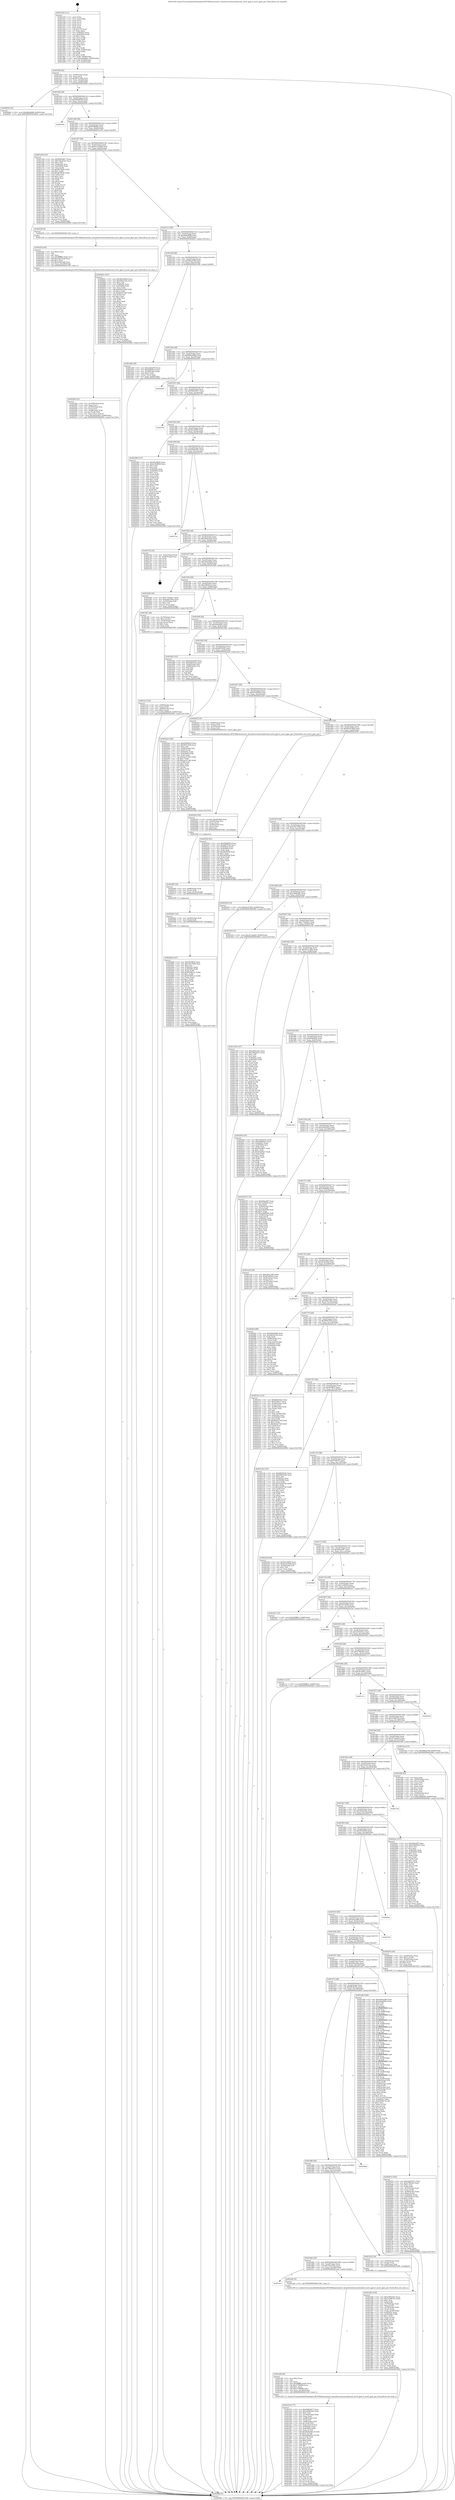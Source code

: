 digraph "0x401430" {
  label = "0x401430 (/mnt/c/Users/mathe/Desktop/tcc/POCII/binaries/extr_linuxdriversttyserialserial_mctrl_gpio.h_mctrl_gpio_get_Final-ollvm.out::main(0))"
  labelloc = "t"
  node[shape=record]

  Entry [label="",width=0.3,height=0.3,shape=circle,fillcolor=black,style=filled]
  "0x40149f" [label="{
     0x40149f [32]\l
     | [instrs]\l
     &nbsp;&nbsp;0x40149f \<+6\>: mov -0x90(%rbp),%eax\l
     &nbsp;&nbsp;0x4014a5 \<+2\>: mov %eax,%ecx\l
     &nbsp;&nbsp;0x4014a7 \<+6\>: sub $0x803124fa,%ecx\l
     &nbsp;&nbsp;0x4014ad \<+6\>: mov %eax,-0xa4(%rbp)\l
     &nbsp;&nbsp;0x4014b3 \<+6\>: mov %ecx,-0xa8(%rbp)\l
     &nbsp;&nbsp;0x4014b9 \<+6\>: je 000000000040264d \<main+0x121d\>\l
  }"]
  "0x40264d" [label="{
     0x40264d [15]\l
     | [instrs]\l
     &nbsp;&nbsp;0x40264d \<+10\>: movl $0x8dbe8bf8,-0x90(%rbp)\l
     &nbsp;&nbsp;0x402657 \<+5\>: jmp 000000000040296d \<main+0x153d\>\l
  }"]
  "0x4014bf" [label="{
     0x4014bf [28]\l
     | [instrs]\l
     &nbsp;&nbsp;0x4014bf \<+5\>: jmp 00000000004014c4 \<main+0x94\>\l
     &nbsp;&nbsp;0x4014c4 \<+6\>: mov -0xa4(%rbp),%eax\l
     &nbsp;&nbsp;0x4014ca \<+5\>: sub $0x85b6f03d,%eax\l
     &nbsp;&nbsp;0x4014cf \<+6\>: mov %eax,-0xac(%rbp)\l
     &nbsp;&nbsp;0x4014d5 \<+6\>: je 0000000000402939 \<main+0x1509\>\l
  }"]
  Exit [label="",width=0.3,height=0.3,shape=circle,fillcolor=black,style=filled,peripheries=2]
  "0x402939" [label="{
     0x402939\l
  }", style=dashed]
  "0x4014db" [label="{
     0x4014db [28]\l
     | [instrs]\l
     &nbsp;&nbsp;0x4014db \<+5\>: jmp 00000000004014e0 \<main+0xb0\>\l
     &nbsp;&nbsp;0x4014e0 \<+6\>: mov -0xa4(%rbp),%eax\l
     &nbsp;&nbsp;0x4014e6 \<+5\>: sub $0x870ff36b,%eax\l
     &nbsp;&nbsp;0x4014eb \<+6\>: mov %eax,-0xb0(%rbp)\l
     &nbsp;&nbsp;0x4014f1 \<+6\>: je 0000000000401e58 \<main+0xa28\>\l
  }"]
  "0x40248d" [label="{
     0x40248d [147]\l
     | [instrs]\l
     &nbsp;&nbsp;0x40248d \<+5\>: mov $0x481fdf34,%eax\l
     &nbsp;&nbsp;0x402492 \<+5\>: mov $0xc29c79d0,%esi\l
     &nbsp;&nbsp;0x402497 \<+2\>: mov $0x1,%cl\l
     &nbsp;&nbsp;0x402499 \<+7\>: mov 0x40505c,%edx\l
     &nbsp;&nbsp;0x4024a0 \<+8\>: mov 0x405060,%r8d\l
     &nbsp;&nbsp;0x4024a8 \<+3\>: mov %edx,%r9d\l
     &nbsp;&nbsp;0x4024ab \<+7\>: add $0x97b881a1,%r9d\l
     &nbsp;&nbsp;0x4024b2 \<+4\>: sub $0x1,%r9d\l
     &nbsp;&nbsp;0x4024b6 \<+7\>: sub $0x97b881a1,%r9d\l
     &nbsp;&nbsp;0x4024bd \<+4\>: imul %r9d,%edx\l
     &nbsp;&nbsp;0x4024c1 \<+3\>: and $0x1,%edx\l
     &nbsp;&nbsp;0x4024c4 \<+3\>: cmp $0x0,%edx\l
     &nbsp;&nbsp;0x4024c7 \<+4\>: sete %r10b\l
     &nbsp;&nbsp;0x4024cb \<+4\>: cmp $0xa,%r8d\l
     &nbsp;&nbsp;0x4024cf \<+4\>: setl %r11b\l
     &nbsp;&nbsp;0x4024d3 \<+3\>: mov %r10b,%bl\l
     &nbsp;&nbsp;0x4024d6 \<+3\>: xor $0xff,%bl\l
     &nbsp;&nbsp;0x4024d9 \<+3\>: mov %r11b,%r14b\l
     &nbsp;&nbsp;0x4024dc \<+4\>: xor $0xff,%r14b\l
     &nbsp;&nbsp;0x4024e0 \<+3\>: xor $0x0,%cl\l
     &nbsp;&nbsp;0x4024e3 \<+3\>: mov %bl,%r15b\l
     &nbsp;&nbsp;0x4024e6 \<+4\>: and $0x0,%r15b\l
     &nbsp;&nbsp;0x4024ea \<+3\>: and %cl,%r10b\l
     &nbsp;&nbsp;0x4024ed \<+3\>: mov %r14b,%r12b\l
     &nbsp;&nbsp;0x4024f0 \<+4\>: and $0x0,%r12b\l
     &nbsp;&nbsp;0x4024f4 \<+3\>: and %cl,%r11b\l
     &nbsp;&nbsp;0x4024f7 \<+3\>: or %r10b,%r15b\l
     &nbsp;&nbsp;0x4024fa \<+3\>: or %r11b,%r12b\l
     &nbsp;&nbsp;0x4024fd \<+3\>: xor %r12b,%r15b\l
     &nbsp;&nbsp;0x402500 \<+3\>: or %r14b,%bl\l
     &nbsp;&nbsp;0x402503 \<+3\>: xor $0xff,%bl\l
     &nbsp;&nbsp;0x402506 \<+3\>: or $0x0,%cl\l
     &nbsp;&nbsp;0x402509 \<+2\>: and %cl,%bl\l
     &nbsp;&nbsp;0x40250b \<+3\>: or %bl,%r15b\l
     &nbsp;&nbsp;0x40250e \<+4\>: test $0x1,%r15b\l
     &nbsp;&nbsp;0x402512 \<+3\>: cmovne %esi,%eax\l
     &nbsp;&nbsp;0x402515 \<+6\>: mov %eax,-0x90(%rbp)\l
     &nbsp;&nbsp;0x40251b \<+5\>: jmp 000000000040296d \<main+0x153d\>\l
  }"]
  "0x401e58" [label="{
     0x401e58 [147]\l
     | [instrs]\l
     &nbsp;&nbsp;0x401e58 \<+5\>: mov $0x9d65a817,%eax\l
     &nbsp;&nbsp;0x401e5d \<+5\>: mov $0x7dac432e,%ecx\l
     &nbsp;&nbsp;0x401e62 \<+2\>: mov $0x1,%dl\l
     &nbsp;&nbsp;0x401e64 \<+7\>: mov 0x40505c,%esi\l
     &nbsp;&nbsp;0x401e6b \<+7\>: mov 0x405060,%edi\l
     &nbsp;&nbsp;0x401e72 \<+3\>: mov %esi,%r8d\l
     &nbsp;&nbsp;0x401e75 \<+7\>: sub $0xfb70626,%r8d\l
     &nbsp;&nbsp;0x401e7c \<+4\>: sub $0x1,%r8d\l
     &nbsp;&nbsp;0x401e80 \<+7\>: add $0xfb70626,%r8d\l
     &nbsp;&nbsp;0x401e87 \<+4\>: imul %r8d,%esi\l
     &nbsp;&nbsp;0x401e8b \<+3\>: and $0x1,%esi\l
     &nbsp;&nbsp;0x401e8e \<+3\>: cmp $0x0,%esi\l
     &nbsp;&nbsp;0x401e91 \<+4\>: sete %r9b\l
     &nbsp;&nbsp;0x401e95 \<+3\>: cmp $0xa,%edi\l
     &nbsp;&nbsp;0x401e98 \<+4\>: setl %r10b\l
     &nbsp;&nbsp;0x401e9c \<+3\>: mov %r9b,%r11b\l
     &nbsp;&nbsp;0x401e9f \<+4\>: xor $0xff,%r11b\l
     &nbsp;&nbsp;0x401ea3 \<+3\>: mov %r10b,%bl\l
     &nbsp;&nbsp;0x401ea6 \<+3\>: xor $0xff,%bl\l
     &nbsp;&nbsp;0x401ea9 \<+3\>: xor $0x1,%dl\l
     &nbsp;&nbsp;0x401eac \<+3\>: mov %r11b,%r14b\l
     &nbsp;&nbsp;0x401eaf \<+4\>: and $0xff,%r14b\l
     &nbsp;&nbsp;0x401eb3 \<+3\>: and %dl,%r9b\l
     &nbsp;&nbsp;0x401eb6 \<+3\>: mov %bl,%r15b\l
     &nbsp;&nbsp;0x401eb9 \<+4\>: and $0xff,%r15b\l
     &nbsp;&nbsp;0x401ebd \<+3\>: and %dl,%r10b\l
     &nbsp;&nbsp;0x401ec0 \<+3\>: or %r9b,%r14b\l
     &nbsp;&nbsp;0x401ec3 \<+3\>: or %r10b,%r15b\l
     &nbsp;&nbsp;0x401ec6 \<+3\>: xor %r15b,%r14b\l
     &nbsp;&nbsp;0x401ec9 \<+3\>: or %bl,%r11b\l
     &nbsp;&nbsp;0x401ecc \<+4\>: xor $0xff,%r11b\l
     &nbsp;&nbsp;0x401ed0 \<+3\>: or $0x1,%dl\l
     &nbsp;&nbsp;0x401ed3 \<+3\>: and %dl,%r11b\l
     &nbsp;&nbsp;0x401ed6 \<+3\>: or %r11b,%r14b\l
     &nbsp;&nbsp;0x401ed9 \<+4\>: test $0x1,%r14b\l
     &nbsp;&nbsp;0x401edd \<+3\>: cmovne %ecx,%eax\l
     &nbsp;&nbsp;0x401ee0 \<+6\>: mov %eax,-0x90(%rbp)\l
     &nbsp;&nbsp;0x401ee6 \<+5\>: jmp 000000000040296d \<main+0x153d\>\l
  }"]
  "0x4014f7" [label="{
     0x4014f7 [28]\l
     | [instrs]\l
     &nbsp;&nbsp;0x4014f7 \<+5\>: jmp 00000000004014fc \<main+0xcc\>\l
     &nbsp;&nbsp;0x4014fc \<+6\>: mov -0xa4(%rbp),%eax\l
     &nbsp;&nbsp;0x401502 \<+5\>: sub $0x8c223d48,%eax\l
     &nbsp;&nbsp;0x401507 \<+6\>: mov %eax,-0xb4(%rbp)\l
     &nbsp;&nbsp;0x40150d \<+6\>: je 0000000000402256 \<main+0xe26\>\l
  }"]
  "0x402481" [label="{
     0x402481 [12]\l
     | [instrs]\l
     &nbsp;&nbsp;0x402481 \<+4\>: mov -0x50(%rbp),%rdi\l
     &nbsp;&nbsp;0x402485 \<+3\>: mov (%rdi),%rdi\l
     &nbsp;&nbsp;0x402488 \<+5\>: call 0000000000401030 \<free@plt\>\l
     | [calls]\l
     &nbsp;&nbsp;0x401030 \{1\} (unknown)\l
  }"]
  "0x402256" [label="{
     0x402256 [5]\l
     | [instrs]\l
     &nbsp;&nbsp;0x402256 \<+5\>: call 0000000000401160 \<next_i\>\l
     | [calls]\l
     &nbsp;&nbsp;0x401160 \{1\} (/mnt/c/Users/mathe/Desktop/tcc/POCII/binaries/extr_linuxdriversttyserialserial_mctrl_gpio.h_mctrl_gpio_get_Final-ollvm.out::next_i)\l
  }"]
  "0x401513" [label="{
     0x401513 [28]\l
     | [instrs]\l
     &nbsp;&nbsp;0x401513 \<+5\>: jmp 0000000000401518 \<main+0xe8\>\l
     &nbsp;&nbsp;0x401518 \<+6\>: mov -0xa4(%rbp),%eax\l
     &nbsp;&nbsp;0x40151e \<+5\>: sub $0x8dbe8bf8,%eax\l
     &nbsp;&nbsp;0x401523 \<+6\>: mov %eax,-0xb8(%rbp)\l
     &nbsp;&nbsp;0x401529 \<+6\>: je 000000000040265c \<main+0x122c\>\l
  }"]
  "0x40246f" [label="{
     0x40246f [18]\l
     | [instrs]\l
     &nbsp;&nbsp;0x40246f \<+4\>: mov -0x68(%rbp),%rdi\l
     &nbsp;&nbsp;0x402473 \<+3\>: mov (%rdi),%rdi\l
     &nbsp;&nbsp;0x402476 \<+6\>: mov %eax,-0x16c(%rbp)\l
     &nbsp;&nbsp;0x40247c \<+5\>: call 0000000000401030 \<free@plt\>\l
     | [calls]\l
     &nbsp;&nbsp;0x401030 \{1\} (unknown)\l
  }"]
  "0x40265c" [label="{
     0x40265c [147]\l
     | [instrs]\l
     &nbsp;&nbsp;0x40265c \<+5\>: mov $0x9b6e496d,%eax\l
     &nbsp;&nbsp;0x402661 \<+5\>: mov $0xe90e7a4a,%ecx\l
     &nbsp;&nbsp;0x402666 \<+2\>: mov $0x1,%dl\l
     &nbsp;&nbsp;0x402668 \<+7\>: mov 0x40505c,%esi\l
     &nbsp;&nbsp;0x40266f \<+7\>: mov 0x405060,%edi\l
     &nbsp;&nbsp;0x402676 \<+3\>: mov %esi,%r8d\l
     &nbsp;&nbsp;0x402679 \<+7\>: add $0x861d7af0,%r8d\l
     &nbsp;&nbsp;0x402680 \<+4\>: sub $0x1,%r8d\l
     &nbsp;&nbsp;0x402684 \<+7\>: sub $0x861d7af0,%r8d\l
     &nbsp;&nbsp;0x40268b \<+4\>: imul %r8d,%esi\l
     &nbsp;&nbsp;0x40268f \<+3\>: and $0x1,%esi\l
     &nbsp;&nbsp;0x402692 \<+3\>: cmp $0x0,%esi\l
     &nbsp;&nbsp;0x402695 \<+4\>: sete %r9b\l
     &nbsp;&nbsp;0x402699 \<+3\>: cmp $0xa,%edi\l
     &nbsp;&nbsp;0x40269c \<+4\>: setl %r10b\l
     &nbsp;&nbsp;0x4026a0 \<+3\>: mov %r9b,%r11b\l
     &nbsp;&nbsp;0x4026a3 \<+4\>: xor $0xff,%r11b\l
     &nbsp;&nbsp;0x4026a7 \<+3\>: mov %r10b,%bl\l
     &nbsp;&nbsp;0x4026aa \<+3\>: xor $0xff,%bl\l
     &nbsp;&nbsp;0x4026ad \<+3\>: xor $0x1,%dl\l
     &nbsp;&nbsp;0x4026b0 \<+3\>: mov %r11b,%r14b\l
     &nbsp;&nbsp;0x4026b3 \<+4\>: and $0xff,%r14b\l
     &nbsp;&nbsp;0x4026b7 \<+3\>: and %dl,%r9b\l
     &nbsp;&nbsp;0x4026ba \<+3\>: mov %bl,%r15b\l
     &nbsp;&nbsp;0x4026bd \<+4\>: and $0xff,%r15b\l
     &nbsp;&nbsp;0x4026c1 \<+3\>: and %dl,%r10b\l
     &nbsp;&nbsp;0x4026c4 \<+3\>: or %r9b,%r14b\l
     &nbsp;&nbsp;0x4026c7 \<+3\>: or %r10b,%r15b\l
     &nbsp;&nbsp;0x4026ca \<+3\>: xor %r15b,%r14b\l
     &nbsp;&nbsp;0x4026cd \<+3\>: or %bl,%r11b\l
     &nbsp;&nbsp;0x4026d0 \<+4\>: xor $0xff,%r11b\l
     &nbsp;&nbsp;0x4026d4 \<+3\>: or $0x1,%dl\l
     &nbsp;&nbsp;0x4026d7 \<+3\>: and %dl,%r11b\l
     &nbsp;&nbsp;0x4026da \<+3\>: or %r11b,%r14b\l
     &nbsp;&nbsp;0x4026dd \<+4\>: test $0x1,%r14b\l
     &nbsp;&nbsp;0x4026e1 \<+3\>: cmovne %ecx,%eax\l
     &nbsp;&nbsp;0x4026e4 \<+6\>: mov %eax,-0x90(%rbp)\l
     &nbsp;&nbsp;0x4026ea \<+5\>: jmp 000000000040296d \<main+0x153d\>\l
  }"]
  "0x40152f" [label="{
     0x40152f [28]\l
     | [instrs]\l
     &nbsp;&nbsp;0x40152f \<+5\>: jmp 0000000000401534 \<main+0x104\>\l
     &nbsp;&nbsp;0x401534 \<+6\>: mov -0xa4(%rbp),%eax\l
     &nbsp;&nbsp;0x40153a \<+5\>: sub $0x98aa278f,%eax\l
     &nbsp;&nbsp;0x40153f \<+6\>: mov %eax,-0xbc(%rbp)\l
     &nbsp;&nbsp;0x401545 \<+6\>: je 0000000000401dd9 \<main+0x9a9\>\l
  }"]
  "0x402452" [label="{
     0x402452 [29]\l
     | [instrs]\l
     &nbsp;&nbsp;0x402452 \<+10\>: movabs $0x4030b6,%rdi\l
     &nbsp;&nbsp;0x40245c \<+4\>: mov -0x40(%rbp),%rsi\l
     &nbsp;&nbsp;0x402460 \<+2\>: mov %eax,(%rsi)\l
     &nbsp;&nbsp;0x402462 \<+4\>: mov -0x40(%rbp),%rsi\l
     &nbsp;&nbsp;0x402466 \<+2\>: mov (%rsi),%esi\l
     &nbsp;&nbsp;0x402468 \<+2\>: mov $0x0,%al\l
     &nbsp;&nbsp;0x40246a \<+5\>: call 0000000000401040 \<printf@plt\>\l
     | [calls]\l
     &nbsp;&nbsp;0x401040 \{1\} (unknown)\l
  }"]
  "0x401dd9" [label="{
     0x401dd9 [30]\l
     | [instrs]\l
     &nbsp;&nbsp;0x401dd9 \<+5\>: mov $0x2dd3b55f,%eax\l
     &nbsp;&nbsp;0x401dde \<+5\>: mov $0xabf83bce,%ecx\l
     &nbsp;&nbsp;0x401de3 \<+3\>: mov -0x34(%rbp),%edx\l
     &nbsp;&nbsp;0x401de6 \<+3\>: cmp $0x0,%edx\l
     &nbsp;&nbsp;0x401de9 \<+3\>: cmove %ecx,%eax\l
     &nbsp;&nbsp;0x401dec \<+6\>: mov %eax,-0x90(%rbp)\l
     &nbsp;&nbsp;0x401df2 \<+5\>: jmp 000000000040296d \<main+0x153d\>\l
  }"]
  "0x40154b" [label="{
     0x40154b [28]\l
     | [instrs]\l
     &nbsp;&nbsp;0x40154b \<+5\>: jmp 0000000000401550 \<main+0x120\>\l
     &nbsp;&nbsp;0x401550 \<+6\>: mov -0xa4(%rbp),%eax\l
     &nbsp;&nbsp;0x401556 \<+5\>: sub $0x9b6e496d,%eax\l
     &nbsp;&nbsp;0x40155b \<+6\>: mov %eax,-0xc0(%rbp)\l
     &nbsp;&nbsp;0x401561 \<+6\>: je 0000000000402955 \<main+0x1525\>\l
  }"]
  "0x402283" [label="{
     0x402283 [41]\l
     | [instrs]\l
     &nbsp;&nbsp;0x402283 \<+6\>: mov -0x168(%rbp),%ecx\l
     &nbsp;&nbsp;0x402289 \<+3\>: imul %eax,%ecx\l
     &nbsp;&nbsp;0x40228c \<+4\>: mov -0x50(%rbp),%rsi\l
     &nbsp;&nbsp;0x402290 \<+3\>: mov (%rsi),%rsi\l
     &nbsp;&nbsp;0x402293 \<+4\>: mov -0x48(%rbp),%rdi\l
     &nbsp;&nbsp;0x402297 \<+3\>: movslq (%rdi),%rdi\l
     &nbsp;&nbsp;0x40229a \<+3\>: mov %ecx,(%rsi,%rdi,4)\l
     &nbsp;&nbsp;0x40229d \<+10\>: movl $0x3b2bc82e,-0x90(%rbp)\l
     &nbsp;&nbsp;0x4022a7 \<+5\>: jmp 000000000040296d \<main+0x153d\>\l
  }"]
  "0x402955" [label="{
     0x402955\l
  }", style=dashed]
  "0x401567" [label="{
     0x401567 [28]\l
     | [instrs]\l
     &nbsp;&nbsp;0x401567 \<+5\>: jmp 000000000040156c \<main+0x13c\>\l
     &nbsp;&nbsp;0x40156c \<+6\>: mov -0xa4(%rbp),%eax\l
     &nbsp;&nbsp;0x401572 \<+5\>: sub $0x9d65a817,%eax\l
     &nbsp;&nbsp;0x401577 \<+6\>: mov %eax,-0xc4(%rbp)\l
     &nbsp;&nbsp;0x40157d \<+6\>: je 00000000004027fa \<main+0x13ca\>\l
  }"]
  "0x40225b" [label="{
     0x40225b [40]\l
     | [instrs]\l
     &nbsp;&nbsp;0x40225b \<+5\>: mov $0x2,%ecx\l
     &nbsp;&nbsp;0x402260 \<+1\>: cltd\l
     &nbsp;&nbsp;0x402261 \<+2\>: idiv %ecx\l
     &nbsp;&nbsp;0x402263 \<+6\>: imul $0xfffffffe,%edx,%ecx\l
     &nbsp;&nbsp;0x402269 \<+6\>: add $0x5e6dc2d0,%ecx\l
     &nbsp;&nbsp;0x40226f \<+3\>: add $0x1,%ecx\l
     &nbsp;&nbsp;0x402272 \<+6\>: sub $0x5e6dc2d0,%ecx\l
     &nbsp;&nbsp;0x402278 \<+6\>: mov %ecx,-0x168(%rbp)\l
     &nbsp;&nbsp;0x40227e \<+5\>: call 0000000000401160 \<next_i\>\l
     | [calls]\l
     &nbsp;&nbsp;0x401160 \{1\} (/mnt/c/Users/mathe/Desktop/tcc/POCII/binaries/extr_linuxdriversttyserialserial_mctrl_gpio.h_mctrl_gpio_get_Final-ollvm.out::next_i)\l
  }"]
  "0x4027fa" [label="{
     0x4027fa\l
  }", style=dashed]
  "0x401583" [label="{
     0x401583 [28]\l
     | [instrs]\l
     &nbsp;&nbsp;0x401583 \<+5\>: jmp 0000000000401588 \<main+0x158\>\l
     &nbsp;&nbsp;0x401588 \<+6\>: mov -0xa4(%rbp),%eax\l
     &nbsp;&nbsp;0x40158e \<+5\>: sub $0x9e2cf982,%eax\l
     &nbsp;&nbsp;0x401593 \<+6\>: mov %eax,-0xc8(%rbp)\l
     &nbsp;&nbsp;0x401599 \<+6\>: je 00000000004023b6 \<main+0xf86\>\l
  }"]
  "0x40207a" [label="{
     0x40207a [162]\l
     | [instrs]\l
     &nbsp;&nbsp;0x40207a \<+5\>: mov $0x22d54331,%ecx\l
     &nbsp;&nbsp;0x40207f \<+5\>: mov $0x27ff4d5a,%edx\l
     &nbsp;&nbsp;0x402084 \<+3\>: mov $0x1,%sil\l
     &nbsp;&nbsp;0x402087 \<+3\>: xor %r8d,%r8d\l
     &nbsp;&nbsp;0x40208a \<+4\>: mov -0x50(%rbp),%rdi\l
     &nbsp;&nbsp;0x40208e \<+3\>: mov %rax,(%rdi)\l
     &nbsp;&nbsp;0x402091 \<+4\>: mov -0x48(%rbp),%rax\l
     &nbsp;&nbsp;0x402095 \<+6\>: movl $0x0,(%rax)\l
     &nbsp;&nbsp;0x40209b \<+8\>: mov 0x40505c,%r9d\l
     &nbsp;&nbsp;0x4020a3 \<+8\>: mov 0x405060,%r10d\l
     &nbsp;&nbsp;0x4020ab \<+4\>: sub $0x1,%r8d\l
     &nbsp;&nbsp;0x4020af \<+3\>: mov %r9d,%r11d\l
     &nbsp;&nbsp;0x4020b2 \<+3\>: add %r8d,%r11d\l
     &nbsp;&nbsp;0x4020b5 \<+4\>: imul %r11d,%r9d\l
     &nbsp;&nbsp;0x4020b9 \<+4\>: and $0x1,%r9d\l
     &nbsp;&nbsp;0x4020bd \<+4\>: cmp $0x0,%r9d\l
     &nbsp;&nbsp;0x4020c1 \<+3\>: sete %bl\l
     &nbsp;&nbsp;0x4020c4 \<+4\>: cmp $0xa,%r10d\l
     &nbsp;&nbsp;0x4020c8 \<+4\>: setl %r14b\l
     &nbsp;&nbsp;0x4020cc \<+3\>: mov %bl,%r15b\l
     &nbsp;&nbsp;0x4020cf \<+4\>: xor $0xff,%r15b\l
     &nbsp;&nbsp;0x4020d3 \<+3\>: mov %r14b,%r12b\l
     &nbsp;&nbsp;0x4020d6 \<+4\>: xor $0xff,%r12b\l
     &nbsp;&nbsp;0x4020da \<+4\>: xor $0x0,%sil\l
     &nbsp;&nbsp;0x4020de \<+3\>: mov %r15b,%r13b\l
     &nbsp;&nbsp;0x4020e1 \<+4\>: and $0x0,%r13b\l
     &nbsp;&nbsp;0x4020e5 \<+3\>: and %sil,%bl\l
     &nbsp;&nbsp;0x4020e8 \<+3\>: mov %r12b,%al\l
     &nbsp;&nbsp;0x4020eb \<+2\>: and $0x0,%al\l
     &nbsp;&nbsp;0x4020ed \<+3\>: and %sil,%r14b\l
     &nbsp;&nbsp;0x4020f0 \<+3\>: or %bl,%r13b\l
     &nbsp;&nbsp;0x4020f3 \<+3\>: or %r14b,%al\l
     &nbsp;&nbsp;0x4020f6 \<+3\>: xor %al,%r13b\l
     &nbsp;&nbsp;0x4020f9 \<+3\>: or %r12b,%r15b\l
     &nbsp;&nbsp;0x4020fc \<+4\>: xor $0xff,%r15b\l
     &nbsp;&nbsp;0x402100 \<+4\>: or $0x0,%sil\l
     &nbsp;&nbsp;0x402104 \<+3\>: and %sil,%r15b\l
     &nbsp;&nbsp;0x402107 \<+3\>: or %r15b,%r13b\l
     &nbsp;&nbsp;0x40210a \<+4\>: test $0x1,%r13b\l
     &nbsp;&nbsp;0x40210e \<+3\>: cmovne %edx,%ecx\l
     &nbsp;&nbsp;0x402111 \<+6\>: mov %ecx,-0x90(%rbp)\l
     &nbsp;&nbsp;0x402117 \<+5\>: jmp 000000000040296d \<main+0x153d\>\l
  }"]
  "0x4023b6" [label="{
     0x4023b6 [137]\l
     | [instrs]\l
     &nbsp;&nbsp;0x4023b6 \<+5\>: mov $0x481fdf34,%eax\l
     &nbsp;&nbsp;0x4023bb \<+5\>: mov $0xb193f858,%ecx\l
     &nbsp;&nbsp;0x4023c0 \<+2\>: mov $0x1,%dl\l
     &nbsp;&nbsp;0x4023c2 \<+2\>: xor %esi,%esi\l
     &nbsp;&nbsp;0x4023c4 \<+7\>: mov 0x40505c,%edi\l
     &nbsp;&nbsp;0x4023cb \<+8\>: mov 0x405060,%r8d\l
     &nbsp;&nbsp;0x4023d3 \<+3\>: sub $0x1,%esi\l
     &nbsp;&nbsp;0x4023d6 \<+3\>: mov %edi,%r9d\l
     &nbsp;&nbsp;0x4023d9 \<+3\>: add %esi,%r9d\l
     &nbsp;&nbsp;0x4023dc \<+4\>: imul %r9d,%edi\l
     &nbsp;&nbsp;0x4023e0 \<+3\>: and $0x1,%edi\l
     &nbsp;&nbsp;0x4023e3 \<+3\>: cmp $0x0,%edi\l
     &nbsp;&nbsp;0x4023e6 \<+4\>: sete %r10b\l
     &nbsp;&nbsp;0x4023ea \<+4\>: cmp $0xa,%r8d\l
     &nbsp;&nbsp;0x4023ee \<+4\>: setl %r11b\l
     &nbsp;&nbsp;0x4023f2 \<+3\>: mov %r10b,%bl\l
     &nbsp;&nbsp;0x4023f5 \<+3\>: xor $0xff,%bl\l
     &nbsp;&nbsp;0x4023f8 \<+3\>: mov %r11b,%r14b\l
     &nbsp;&nbsp;0x4023fb \<+4\>: xor $0xff,%r14b\l
     &nbsp;&nbsp;0x4023ff \<+3\>: xor $0x0,%dl\l
     &nbsp;&nbsp;0x402402 \<+3\>: mov %bl,%r15b\l
     &nbsp;&nbsp;0x402405 \<+4\>: and $0x0,%r15b\l
     &nbsp;&nbsp;0x402409 \<+3\>: and %dl,%r10b\l
     &nbsp;&nbsp;0x40240c \<+3\>: mov %r14b,%r12b\l
     &nbsp;&nbsp;0x40240f \<+4\>: and $0x0,%r12b\l
     &nbsp;&nbsp;0x402413 \<+3\>: and %dl,%r11b\l
     &nbsp;&nbsp;0x402416 \<+3\>: or %r10b,%r15b\l
     &nbsp;&nbsp;0x402419 \<+3\>: or %r11b,%r12b\l
     &nbsp;&nbsp;0x40241c \<+3\>: xor %r12b,%r15b\l
     &nbsp;&nbsp;0x40241f \<+3\>: or %r14b,%bl\l
     &nbsp;&nbsp;0x402422 \<+3\>: xor $0xff,%bl\l
     &nbsp;&nbsp;0x402425 \<+3\>: or $0x0,%dl\l
     &nbsp;&nbsp;0x402428 \<+2\>: and %dl,%bl\l
     &nbsp;&nbsp;0x40242a \<+3\>: or %bl,%r15b\l
     &nbsp;&nbsp;0x40242d \<+4\>: test $0x1,%r15b\l
     &nbsp;&nbsp;0x402431 \<+3\>: cmovne %ecx,%eax\l
     &nbsp;&nbsp;0x402434 \<+6\>: mov %eax,-0x90(%rbp)\l
     &nbsp;&nbsp;0x40243a \<+5\>: jmp 000000000040296d \<main+0x153d\>\l
  }"]
  "0x40159f" [label="{
     0x40159f [28]\l
     | [instrs]\l
     &nbsp;&nbsp;0x40159f \<+5\>: jmp 00000000004015a4 \<main+0x174\>\l
     &nbsp;&nbsp;0x4015a4 \<+6\>: mov -0xa4(%rbp),%eax\l
     &nbsp;&nbsp;0x4015aa \<+5\>: sub $0xa590a241,%eax\l
     &nbsp;&nbsp;0x4015af \<+6\>: mov %eax,-0xcc(%rbp)\l
     &nbsp;&nbsp;0x4015b5 \<+6\>: je 00000000004027ca \<main+0x139a\>\l
  }"]
  "0x401f18" [label="{
     0x401f18 [177]\l
     | [instrs]\l
     &nbsp;&nbsp;0x401f18 \<+5\>: mov $0x9d65a817,%ecx\l
     &nbsp;&nbsp;0x401f1d \<+5\>: mov $0xc469b5d5,%edx\l
     &nbsp;&nbsp;0x401f22 \<+3\>: mov $0x1,%sil\l
     &nbsp;&nbsp;0x401f25 \<+6\>: mov -0x164(%rbp),%edi\l
     &nbsp;&nbsp;0x401f2b \<+3\>: imul %eax,%edi\l
     &nbsp;&nbsp;0x401f2e \<+4\>: mov -0x68(%rbp),%r8\l
     &nbsp;&nbsp;0x401f32 \<+3\>: mov (%r8),%r8\l
     &nbsp;&nbsp;0x401f35 \<+4\>: mov -0x60(%rbp),%r9\l
     &nbsp;&nbsp;0x401f39 \<+3\>: movslq (%r9),%r9\l
     &nbsp;&nbsp;0x401f3c \<+4\>: mov %edi,(%r8,%r9,4)\l
     &nbsp;&nbsp;0x401f40 \<+7\>: mov 0x40505c,%eax\l
     &nbsp;&nbsp;0x401f47 \<+7\>: mov 0x405060,%edi\l
     &nbsp;&nbsp;0x401f4e \<+3\>: mov %eax,%r10d\l
     &nbsp;&nbsp;0x401f51 \<+7\>: add $0x6dd4a9b2,%r10d\l
     &nbsp;&nbsp;0x401f58 \<+4\>: sub $0x1,%r10d\l
     &nbsp;&nbsp;0x401f5c \<+7\>: sub $0x6dd4a9b2,%r10d\l
     &nbsp;&nbsp;0x401f63 \<+4\>: imul %r10d,%eax\l
     &nbsp;&nbsp;0x401f67 \<+3\>: and $0x1,%eax\l
     &nbsp;&nbsp;0x401f6a \<+3\>: cmp $0x0,%eax\l
     &nbsp;&nbsp;0x401f6d \<+4\>: sete %r11b\l
     &nbsp;&nbsp;0x401f71 \<+3\>: cmp $0xa,%edi\l
     &nbsp;&nbsp;0x401f74 \<+3\>: setl %bl\l
     &nbsp;&nbsp;0x401f77 \<+3\>: mov %r11b,%r14b\l
     &nbsp;&nbsp;0x401f7a \<+4\>: xor $0xff,%r14b\l
     &nbsp;&nbsp;0x401f7e \<+3\>: mov %bl,%r15b\l
     &nbsp;&nbsp;0x401f81 \<+4\>: xor $0xff,%r15b\l
     &nbsp;&nbsp;0x401f85 \<+4\>: xor $0x1,%sil\l
     &nbsp;&nbsp;0x401f89 \<+3\>: mov %r14b,%r12b\l
     &nbsp;&nbsp;0x401f8c \<+4\>: and $0xff,%r12b\l
     &nbsp;&nbsp;0x401f90 \<+3\>: and %sil,%r11b\l
     &nbsp;&nbsp;0x401f93 \<+3\>: mov %r15b,%r13b\l
     &nbsp;&nbsp;0x401f96 \<+4\>: and $0xff,%r13b\l
     &nbsp;&nbsp;0x401f9a \<+3\>: and %sil,%bl\l
     &nbsp;&nbsp;0x401f9d \<+3\>: or %r11b,%r12b\l
     &nbsp;&nbsp;0x401fa0 \<+3\>: or %bl,%r13b\l
     &nbsp;&nbsp;0x401fa3 \<+3\>: xor %r13b,%r12b\l
     &nbsp;&nbsp;0x401fa6 \<+3\>: or %r15b,%r14b\l
     &nbsp;&nbsp;0x401fa9 \<+4\>: xor $0xff,%r14b\l
     &nbsp;&nbsp;0x401fad \<+4\>: or $0x1,%sil\l
     &nbsp;&nbsp;0x401fb1 \<+3\>: and %sil,%r14b\l
     &nbsp;&nbsp;0x401fb4 \<+3\>: or %r14b,%r12b\l
     &nbsp;&nbsp;0x401fb7 \<+4\>: test $0x1,%r12b\l
     &nbsp;&nbsp;0x401fbb \<+3\>: cmovne %edx,%ecx\l
     &nbsp;&nbsp;0x401fbe \<+6\>: mov %ecx,-0x90(%rbp)\l
     &nbsp;&nbsp;0x401fc4 \<+5\>: jmp 000000000040296d \<main+0x153d\>\l
  }"]
  "0x4027ca" [label="{
     0x4027ca\l
  }", style=dashed]
  "0x4015bb" [label="{
     0x4015bb [28]\l
     | [instrs]\l
     &nbsp;&nbsp;0x4015bb \<+5\>: jmp 00000000004015c0 \<main+0x190\>\l
     &nbsp;&nbsp;0x4015c0 \<+6\>: mov -0xa4(%rbp),%eax\l
     &nbsp;&nbsp;0x4015c6 \<+5\>: sub $0xa804cb34,%eax\l
     &nbsp;&nbsp;0x4015cb \<+6\>: mov %eax,-0xd0(%rbp)\l
     &nbsp;&nbsp;0x4015d1 \<+6\>: je 0000000000402752 \<main+0x1322\>\l
  }"]
  "0x401ef0" [label="{
     0x401ef0 [40]\l
     | [instrs]\l
     &nbsp;&nbsp;0x401ef0 \<+5\>: mov $0x2,%ecx\l
     &nbsp;&nbsp;0x401ef5 \<+1\>: cltd\l
     &nbsp;&nbsp;0x401ef6 \<+2\>: idiv %ecx\l
     &nbsp;&nbsp;0x401ef8 \<+6\>: imul $0xfffffffe,%edx,%ecx\l
     &nbsp;&nbsp;0x401efe \<+6\>: sub $0x273f60f8,%ecx\l
     &nbsp;&nbsp;0x401f04 \<+3\>: add $0x1,%ecx\l
     &nbsp;&nbsp;0x401f07 \<+6\>: add $0x273f60f8,%ecx\l
     &nbsp;&nbsp;0x401f0d \<+6\>: mov %ecx,-0x164(%rbp)\l
     &nbsp;&nbsp;0x401f13 \<+5\>: call 0000000000401160 \<next_i\>\l
     | [calls]\l
     &nbsp;&nbsp;0x401160 \{1\} (/mnt/c/Users/mathe/Desktop/tcc/POCII/binaries/extr_linuxdriversttyserialserial_mctrl_gpio.h_mctrl_gpio_get_Final-ollvm.out::next_i)\l
  }"]
  "0x402752" [label="{
     0x402752 [18]\l
     | [instrs]\l
     &nbsp;&nbsp;0x402752 \<+3\>: mov -0x2c(%rbp),%eax\l
     &nbsp;&nbsp;0x402755 \<+4\>: lea -0x28(%rbp),%rsp\l
     &nbsp;&nbsp;0x402759 \<+1\>: pop %rbx\l
     &nbsp;&nbsp;0x40275a \<+2\>: pop %r12\l
     &nbsp;&nbsp;0x40275c \<+2\>: pop %r13\l
     &nbsp;&nbsp;0x40275e \<+2\>: pop %r14\l
     &nbsp;&nbsp;0x402760 \<+2\>: pop %r15\l
     &nbsp;&nbsp;0x402762 \<+1\>: pop %rbp\l
     &nbsp;&nbsp;0x402763 \<+1\>: ret\l
  }"]
  "0x4015d7" [label="{
     0x4015d7 [28]\l
     | [instrs]\l
     &nbsp;&nbsp;0x4015d7 \<+5\>: jmp 00000000004015dc \<main+0x1ac\>\l
     &nbsp;&nbsp;0x4015dc \<+6\>: mov -0xa4(%rbp),%eax\l
     &nbsp;&nbsp;0x4015e2 \<+5\>: sub $0xabda26da,%eax\l
     &nbsp;&nbsp;0x4015e7 \<+6\>: mov %eax,-0xd4(%rbp)\l
     &nbsp;&nbsp;0x4015ed \<+6\>: je 0000000000401b60 \<main+0x730\>\l
  }"]
  "0x4019c7" [label="{
     0x4019c7\l
  }", style=dashed]
  "0x401b60" [label="{
     0x401b60 [30]\l
     | [instrs]\l
     &nbsp;&nbsp;0x401b60 \<+5\>: mov $0xc75bebe7,%eax\l
     &nbsp;&nbsp;0x401b65 \<+5\>: mov $0xe44d1404,%ecx\l
     &nbsp;&nbsp;0x401b6a \<+3\>: mov -0x35(%rbp),%dl\l
     &nbsp;&nbsp;0x401b6d \<+3\>: test $0x1,%dl\l
     &nbsp;&nbsp;0x401b70 \<+3\>: cmovne %ecx,%eax\l
     &nbsp;&nbsp;0x401b73 \<+6\>: mov %eax,-0x90(%rbp)\l
     &nbsp;&nbsp;0x401b79 \<+5\>: jmp 000000000040296d \<main+0x153d\>\l
  }"]
  "0x4015f3" [label="{
     0x4015f3 [28]\l
     | [instrs]\l
     &nbsp;&nbsp;0x4015f3 \<+5\>: jmp 00000000004015f8 \<main+0x1c8\>\l
     &nbsp;&nbsp;0x4015f8 \<+6\>: mov -0xa4(%rbp),%eax\l
     &nbsp;&nbsp;0x4015fe \<+5\>: sub $0xabf83bce,%eax\l
     &nbsp;&nbsp;0x401603 \<+6\>: mov %eax,-0xd8(%rbp)\l
     &nbsp;&nbsp;0x401609 \<+6\>: je 0000000000401df7 \<main+0x9c7\>\l
  }"]
  "0x401eeb" [label="{
     0x401eeb [5]\l
     | [instrs]\l
     &nbsp;&nbsp;0x401eeb \<+5\>: call 0000000000401160 \<next_i\>\l
     | [calls]\l
     &nbsp;&nbsp;0x401160 \{1\} (/mnt/c/Users/mathe/Desktop/tcc/POCII/binaries/extr_linuxdriversttyserialserial_mctrl_gpio.h_mctrl_gpio_get_Final-ollvm.out::next_i)\l
  }"]
  "0x401df7" [label="{
     0x401df7 [29]\l
     | [instrs]\l
     &nbsp;&nbsp;0x401df7 \<+4\>: mov -0x70(%rbp),%rax\l
     &nbsp;&nbsp;0x401dfb \<+6\>: movl $0x1,(%rax)\l
     &nbsp;&nbsp;0x401e01 \<+4\>: mov -0x70(%rbp),%rax\l
     &nbsp;&nbsp;0x401e05 \<+3\>: movslq (%rax),%rax\l
     &nbsp;&nbsp;0x401e08 \<+4\>: shl $0x2,%rax\l
     &nbsp;&nbsp;0x401e0c \<+3\>: mov %rax,%rdi\l
     &nbsp;&nbsp;0x401e0f \<+5\>: call 0000000000401050 \<malloc@plt\>\l
     | [calls]\l
     &nbsp;&nbsp;0x401050 \{1\} (unknown)\l
  }"]
  "0x40160f" [label="{
     0x40160f [28]\l
     | [instrs]\l
     &nbsp;&nbsp;0x40160f \<+5\>: jmp 0000000000401614 \<main+0x1e4\>\l
     &nbsp;&nbsp;0x401614 \<+6\>: mov -0xa4(%rbp),%eax\l
     &nbsp;&nbsp;0x40161a \<+5\>: sub $0xaef4ddbc,%eax\l
     &nbsp;&nbsp;0x40161f \<+6\>: mov %eax,-0xdc(%rbp)\l
     &nbsp;&nbsp;0x401625 \<+6\>: je 00000000004019d1 \<main+0x5a1\>\l
  }"]
  "0x401e14" [label="{
     0x401e14 [32]\l
     | [instrs]\l
     &nbsp;&nbsp;0x401e14 \<+4\>: mov -0x68(%rbp),%rdi\l
     &nbsp;&nbsp;0x401e18 \<+3\>: mov %rax,(%rdi)\l
     &nbsp;&nbsp;0x401e1b \<+4\>: mov -0x60(%rbp),%rax\l
     &nbsp;&nbsp;0x401e1f \<+6\>: movl $0x0,(%rax)\l
     &nbsp;&nbsp;0x401e25 \<+10\>: movl $0xe2966af4,-0x90(%rbp)\l
     &nbsp;&nbsp;0x401e2f \<+5\>: jmp 000000000040296d \<main+0x153d\>\l
  }"]
  "0x4019d1" [label="{
     0x4019d1 [53]\l
     | [instrs]\l
     &nbsp;&nbsp;0x4019d1 \<+5\>: mov $0x4a0aaa86,%eax\l
     &nbsp;&nbsp;0x4019d6 \<+5\>: mov $0x6dbecbea,%ecx\l
     &nbsp;&nbsp;0x4019db \<+6\>: mov -0x8a(%rbp),%dl\l
     &nbsp;&nbsp;0x4019e1 \<+7\>: mov -0x89(%rbp),%sil\l
     &nbsp;&nbsp;0x4019e8 \<+3\>: mov %dl,%dil\l
     &nbsp;&nbsp;0x4019eb \<+3\>: and %sil,%dil\l
     &nbsp;&nbsp;0x4019ee \<+3\>: xor %sil,%dl\l
     &nbsp;&nbsp;0x4019f1 \<+3\>: or %dl,%dil\l
     &nbsp;&nbsp;0x4019f4 \<+4\>: test $0x1,%dil\l
     &nbsp;&nbsp;0x4019f8 \<+3\>: cmovne %ecx,%eax\l
     &nbsp;&nbsp;0x4019fb \<+6\>: mov %eax,-0x90(%rbp)\l
     &nbsp;&nbsp;0x401a01 \<+5\>: jmp 000000000040296d \<main+0x153d\>\l
  }"]
  "0x40162b" [label="{
     0x40162b [28]\l
     | [instrs]\l
     &nbsp;&nbsp;0x40162b \<+5\>: jmp 0000000000401630 \<main+0x200\>\l
     &nbsp;&nbsp;0x401630 \<+6\>: mov -0xa4(%rbp),%eax\l
     &nbsp;&nbsp;0x401636 \<+5\>: sub $0xaf87f2d2,%eax\l
     &nbsp;&nbsp;0x40163b \<+6\>: mov %eax,-0xe0(%rbp)\l
     &nbsp;&nbsp;0x401641 \<+6\>: je 00000000004025ad \<main+0x117d\>\l
  }"]
  "0x40296d" [label="{
     0x40296d [5]\l
     | [instrs]\l
     &nbsp;&nbsp;0x40296d \<+5\>: jmp 000000000040149f \<main+0x6f\>\l
  }"]
  "0x401430" [label="{
     0x401430 [111]\l
     | [instrs]\l
     &nbsp;&nbsp;0x401430 \<+1\>: push %rbp\l
     &nbsp;&nbsp;0x401431 \<+3\>: mov %rsp,%rbp\l
     &nbsp;&nbsp;0x401434 \<+2\>: push %r15\l
     &nbsp;&nbsp;0x401436 \<+2\>: push %r14\l
     &nbsp;&nbsp;0x401438 \<+2\>: push %r13\l
     &nbsp;&nbsp;0x40143a \<+2\>: push %r12\l
     &nbsp;&nbsp;0x40143c \<+1\>: push %rbx\l
     &nbsp;&nbsp;0x40143d \<+7\>: sub $0x178,%rsp\l
     &nbsp;&nbsp;0x401444 \<+2\>: xor %eax,%eax\l
     &nbsp;&nbsp;0x401446 \<+7\>: mov 0x40505c,%ecx\l
     &nbsp;&nbsp;0x40144d \<+7\>: mov 0x405060,%edx\l
     &nbsp;&nbsp;0x401454 \<+3\>: sub $0x1,%eax\l
     &nbsp;&nbsp;0x401457 \<+3\>: mov %ecx,%r8d\l
     &nbsp;&nbsp;0x40145a \<+3\>: add %eax,%r8d\l
     &nbsp;&nbsp;0x40145d \<+4\>: imul %r8d,%ecx\l
     &nbsp;&nbsp;0x401461 \<+3\>: and $0x1,%ecx\l
     &nbsp;&nbsp;0x401464 \<+3\>: cmp $0x0,%ecx\l
     &nbsp;&nbsp;0x401467 \<+4\>: sete %r9b\l
     &nbsp;&nbsp;0x40146b \<+4\>: and $0x1,%r9b\l
     &nbsp;&nbsp;0x40146f \<+7\>: mov %r9b,-0x8a(%rbp)\l
     &nbsp;&nbsp;0x401476 \<+3\>: cmp $0xa,%edx\l
     &nbsp;&nbsp;0x401479 \<+4\>: setl %r9b\l
     &nbsp;&nbsp;0x40147d \<+4\>: and $0x1,%r9b\l
     &nbsp;&nbsp;0x401481 \<+7\>: mov %r9b,-0x89(%rbp)\l
     &nbsp;&nbsp;0x401488 \<+10\>: movl $0xaef4ddbc,-0x90(%rbp)\l
     &nbsp;&nbsp;0x401492 \<+6\>: mov %edi,-0x94(%rbp)\l
     &nbsp;&nbsp;0x401498 \<+7\>: mov %rsi,-0xa0(%rbp)\l
  }"]
  "0x401d2b" [label="{
     0x401d2b [159]\l
     | [instrs]\l
     &nbsp;&nbsp;0x401d2b \<+5\>: mov $0xa590a241,%ecx\l
     &nbsp;&nbsp;0x401d30 \<+5\>: mov $0x3169b722,%edx\l
     &nbsp;&nbsp;0x401d35 \<+3\>: mov $0x1,%sil\l
     &nbsp;&nbsp;0x401d38 \<+3\>: xor %r8d,%r8d\l
     &nbsp;&nbsp;0x401d3b \<+4\>: mov -0x78(%rbp),%rdi\l
     &nbsp;&nbsp;0x401d3f \<+2\>: mov %eax,(%rdi)\l
     &nbsp;&nbsp;0x401d41 \<+4\>: mov -0x78(%rbp),%rdi\l
     &nbsp;&nbsp;0x401d45 \<+2\>: mov (%rdi),%eax\l
     &nbsp;&nbsp;0x401d47 \<+3\>: mov %eax,-0x34(%rbp)\l
     &nbsp;&nbsp;0x401d4a \<+7\>: mov 0x40505c,%eax\l
     &nbsp;&nbsp;0x401d51 \<+8\>: mov 0x405060,%r9d\l
     &nbsp;&nbsp;0x401d59 \<+4\>: sub $0x1,%r8d\l
     &nbsp;&nbsp;0x401d5d \<+3\>: mov %eax,%r10d\l
     &nbsp;&nbsp;0x401d60 \<+3\>: add %r8d,%r10d\l
     &nbsp;&nbsp;0x401d63 \<+4\>: imul %r10d,%eax\l
     &nbsp;&nbsp;0x401d67 \<+3\>: and $0x1,%eax\l
     &nbsp;&nbsp;0x401d6a \<+3\>: cmp $0x0,%eax\l
     &nbsp;&nbsp;0x401d6d \<+4\>: sete %r11b\l
     &nbsp;&nbsp;0x401d71 \<+4\>: cmp $0xa,%r9d\l
     &nbsp;&nbsp;0x401d75 \<+3\>: setl %bl\l
     &nbsp;&nbsp;0x401d78 \<+3\>: mov %r11b,%r14b\l
     &nbsp;&nbsp;0x401d7b \<+4\>: xor $0xff,%r14b\l
     &nbsp;&nbsp;0x401d7f \<+3\>: mov %bl,%r15b\l
     &nbsp;&nbsp;0x401d82 \<+4\>: xor $0xff,%r15b\l
     &nbsp;&nbsp;0x401d86 \<+4\>: xor $0x1,%sil\l
     &nbsp;&nbsp;0x401d8a \<+3\>: mov %r14b,%r12b\l
     &nbsp;&nbsp;0x401d8d \<+4\>: and $0xff,%r12b\l
     &nbsp;&nbsp;0x401d91 \<+3\>: and %sil,%r11b\l
     &nbsp;&nbsp;0x401d94 \<+3\>: mov %r15b,%r13b\l
     &nbsp;&nbsp;0x401d97 \<+4\>: and $0xff,%r13b\l
     &nbsp;&nbsp;0x401d9b \<+3\>: and %sil,%bl\l
     &nbsp;&nbsp;0x401d9e \<+3\>: or %r11b,%r12b\l
     &nbsp;&nbsp;0x401da1 \<+3\>: or %bl,%r13b\l
     &nbsp;&nbsp;0x401da4 \<+3\>: xor %r13b,%r12b\l
     &nbsp;&nbsp;0x401da7 \<+3\>: or %r15b,%r14b\l
     &nbsp;&nbsp;0x401daa \<+4\>: xor $0xff,%r14b\l
     &nbsp;&nbsp;0x401dae \<+4\>: or $0x1,%sil\l
     &nbsp;&nbsp;0x401db2 \<+3\>: and %sil,%r14b\l
     &nbsp;&nbsp;0x401db5 \<+3\>: or %r14b,%r12b\l
     &nbsp;&nbsp;0x401db8 \<+4\>: test $0x1,%r12b\l
     &nbsp;&nbsp;0x401dbc \<+3\>: cmovne %edx,%ecx\l
     &nbsp;&nbsp;0x401dbf \<+6\>: mov %ecx,-0x90(%rbp)\l
     &nbsp;&nbsp;0x401dc5 \<+5\>: jmp 000000000040296d \<main+0x153d\>\l
  }"]
  "0x4025ad" [label="{
     0x4025ad [160]\l
     | [instrs]\l
     &nbsp;&nbsp;0x4025ad \<+5\>: mov $0x85b6f03d,%eax\l
     &nbsp;&nbsp;0x4025b2 \<+5\>: mov $0x803124fa,%ecx\l
     &nbsp;&nbsp;0x4025b7 \<+2\>: mov $0x1,%dl\l
     &nbsp;&nbsp;0x4025b9 \<+7\>: mov -0x88(%rbp),%rsi\l
     &nbsp;&nbsp;0x4025c0 \<+6\>: movl $0x0,(%rsi)\l
     &nbsp;&nbsp;0x4025c6 \<+7\>: mov 0x40505c,%edi\l
     &nbsp;&nbsp;0x4025cd \<+8\>: mov 0x405060,%r8d\l
     &nbsp;&nbsp;0x4025d5 \<+3\>: mov %edi,%r9d\l
     &nbsp;&nbsp;0x4025d8 \<+7\>: sub $0xaac37cdb,%r9d\l
     &nbsp;&nbsp;0x4025df \<+4\>: sub $0x1,%r9d\l
     &nbsp;&nbsp;0x4025e3 \<+7\>: add $0xaac37cdb,%r9d\l
     &nbsp;&nbsp;0x4025ea \<+4\>: imul %r9d,%edi\l
     &nbsp;&nbsp;0x4025ee \<+3\>: and $0x1,%edi\l
     &nbsp;&nbsp;0x4025f1 \<+3\>: cmp $0x0,%edi\l
     &nbsp;&nbsp;0x4025f4 \<+4\>: sete %r10b\l
     &nbsp;&nbsp;0x4025f8 \<+4\>: cmp $0xa,%r8d\l
     &nbsp;&nbsp;0x4025fc \<+4\>: setl %r11b\l
     &nbsp;&nbsp;0x402600 \<+3\>: mov %r10b,%bl\l
     &nbsp;&nbsp;0x402603 \<+3\>: xor $0xff,%bl\l
     &nbsp;&nbsp;0x402606 \<+3\>: mov %r11b,%r14b\l
     &nbsp;&nbsp;0x402609 \<+4\>: xor $0xff,%r14b\l
     &nbsp;&nbsp;0x40260d \<+3\>: xor $0x0,%dl\l
     &nbsp;&nbsp;0x402610 \<+3\>: mov %bl,%r15b\l
     &nbsp;&nbsp;0x402613 \<+4\>: and $0x0,%r15b\l
     &nbsp;&nbsp;0x402617 \<+3\>: and %dl,%r10b\l
     &nbsp;&nbsp;0x40261a \<+3\>: mov %r14b,%r12b\l
     &nbsp;&nbsp;0x40261d \<+4\>: and $0x0,%r12b\l
     &nbsp;&nbsp;0x402621 \<+3\>: and %dl,%r11b\l
     &nbsp;&nbsp;0x402624 \<+3\>: or %r10b,%r15b\l
     &nbsp;&nbsp;0x402627 \<+3\>: or %r11b,%r12b\l
     &nbsp;&nbsp;0x40262a \<+3\>: xor %r12b,%r15b\l
     &nbsp;&nbsp;0x40262d \<+3\>: or %r14b,%bl\l
     &nbsp;&nbsp;0x402630 \<+3\>: xor $0xff,%bl\l
     &nbsp;&nbsp;0x402633 \<+3\>: or $0x0,%dl\l
     &nbsp;&nbsp;0x402636 \<+2\>: and %dl,%bl\l
     &nbsp;&nbsp;0x402638 \<+3\>: or %bl,%r15b\l
     &nbsp;&nbsp;0x40263b \<+4\>: test $0x1,%r15b\l
     &nbsp;&nbsp;0x40263f \<+3\>: cmovne %ecx,%eax\l
     &nbsp;&nbsp;0x402642 \<+6\>: mov %eax,-0x90(%rbp)\l
     &nbsp;&nbsp;0x402648 \<+5\>: jmp 000000000040296d \<main+0x153d\>\l
  }"]
  "0x401647" [label="{
     0x401647 [28]\l
     | [instrs]\l
     &nbsp;&nbsp;0x401647 \<+5\>: jmp 000000000040164c \<main+0x21c\>\l
     &nbsp;&nbsp;0x40164c \<+6\>: mov -0xa4(%rbp),%eax\l
     &nbsp;&nbsp;0x401652 \<+5\>: sub $0xb193f858,%eax\l
     &nbsp;&nbsp;0x401657 \<+6\>: mov %eax,-0xe4(%rbp)\l
     &nbsp;&nbsp;0x40165d \<+6\>: je 000000000040243f \<main+0x100f\>\l
  }"]
  "0x4019ab" [label="{
     0x4019ab [28]\l
     | [instrs]\l
     &nbsp;&nbsp;0x4019ab \<+5\>: jmp 00000000004019b0 \<main+0x580\>\l
     &nbsp;&nbsp;0x4019b0 \<+6\>: mov -0xa4(%rbp),%eax\l
     &nbsp;&nbsp;0x4019b6 \<+5\>: sub $0x7dac432e,%eax\l
     &nbsp;&nbsp;0x4019bb \<+6\>: mov %eax,-0x160(%rbp)\l
     &nbsp;&nbsp;0x4019c1 \<+6\>: je 0000000000401eeb \<main+0xabb\>\l
  }"]
  "0x40243f" [label="{
     0x40243f [19]\l
     | [instrs]\l
     &nbsp;&nbsp;0x40243f \<+4\>: mov -0x68(%rbp),%rax\l
     &nbsp;&nbsp;0x402443 \<+3\>: mov (%rax),%rdi\l
     &nbsp;&nbsp;0x402446 \<+4\>: mov -0x50(%rbp),%rax\l
     &nbsp;&nbsp;0x40244a \<+3\>: mov (%rax),%rsi\l
     &nbsp;&nbsp;0x40244d \<+5\>: call 0000000000401410 \<mctrl_gpio_get\>\l
     | [calls]\l
     &nbsp;&nbsp;0x401410 \{1\} (/mnt/c/Users/mathe/Desktop/tcc/POCII/binaries/extr_linuxdriversttyserialserial_mctrl_gpio.h_mctrl_gpio_get_Final-ollvm.out::mctrl_gpio_get)\l
  }"]
  "0x401663" [label="{
     0x401663 [28]\l
     | [instrs]\l
     &nbsp;&nbsp;0x401663 \<+5\>: jmp 0000000000401668 \<main+0x238\>\l
     &nbsp;&nbsp;0x401668 \<+6\>: mov -0xa4(%rbp),%eax\l
     &nbsp;&nbsp;0x40166e \<+5\>: sub $0xb8c47bb6,%eax\l
     &nbsp;&nbsp;0x401673 \<+6\>: mov %eax,-0xe8(%rbp)\l
     &nbsp;&nbsp;0x401679 \<+6\>: je 0000000000402552 \<main+0x1122\>\l
  }"]
  "0x401d1b" [label="{
     0x401d1b [16]\l
     | [instrs]\l
     &nbsp;&nbsp;0x401d1b \<+4\>: mov -0x80(%rbp),%rax\l
     &nbsp;&nbsp;0x401d1f \<+3\>: mov (%rax),%rax\l
     &nbsp;&nbsp;0x401d22 \<+4\>: mov 0x8(%rax),%rdi\l
     &nbsp;&nbsp;0x401d26 \<+5\>: call 0000000000401060 \<atoi@plt\>\l
     | [calls]\l
     &nbsp;&nbsp;0x401060 \{1\} (unknown)\l
  }"]
  "0x402552" [label="{
     0x402552 [91]\l
     | [instrs]\l
     &nbsp;&nbsp;0x402552 \<+5\>: mov $0x85b6f03d,%eax\l
     &nbsp;&nbsp;0x402557 \<+5\>: mov $0xaf87f2d2,%ecx\l
     &nbsp;&nbsp;0x40255c \<+7\>: mov 0x40505c,%edx\l
     &nbsp;&nbsp;0x402563 \<+7\>: mov 0x405060,%esi\l
     &nbsp;&nbsp;0x40256a \<+2\>: mov %edx,%edi\l
     &nbsp;&nbsp;0x40256c \<+6\>: add $0x3628539,%edi\l
     &nbsp;&nbsp;0x402572 \<+3\>: sub $0x1,%edi\l
     &nbsp;&nbsp;0x402575 \<+6\>: sub $0x3628539,%edi\l
     &nbsp;&nbsp;0x40257b \<+3\>: imul %edi,%edx\l
     &nbsp;&nbsp;0x40257e \<+3\>: and $0x1,%edx\l
     &nbsp;&nbsp;0x402581 \<+3\>: cmp $0x0,%edx\l
     &nbsp;&nbsp;0x402584 \<+4\>: sete %r8b\l
     &nbsp;&nbsp;0x402588 \<+3\>: cmp $0xa,%esi\l
     &nbsp;&nbsp;0x40258b \<+4\>: setl %r9b\l
     &nbsp;&nbsp;0x40258f \<+3\>: mov %r8b,%r10b\l
     &nbsp;&nbsp;0x402592 \<+3\>: and %r9b,%r10b\l
     &nbsp;&nbsp;0x402595 \<+3\>: xor %r9b,%r8b\l
     &nbsp;&nbsp;0x402598 \<+3\>: or %r8b,%r10b\l
     &nbsp;&nbsp;0x40259b \<+4\>: test $0x1,%r10b\l
     &nbsp;&nbsp;0x40259f \<+3\>: cmovne %ecx,%eax\l
     &nbsp;&nbsp;0x4025a2 \<+6\>: mov %eax,-0x90(%rbp)\l
     &nbsp;&nbsp;0x4025a8 \<+5\>: jmp 000000000040296d \<main+0x153d\>\l
  }"]
  "0x40167f" [label="{
     0x40167f [28]\l
     | [instrs]\l
     &nbsp;&nbsp;0x40167f \<+5\>: jmp 0000000000401684 \<main+0x254\>\l
     &nbsp;&nbsp;0x401684 \<+6\>: mov -0xa4(%rbp),%eax\l
     &nbsp;&nbsp;0x40168a \<+5\>: sub $0xc29c79d0,%eax\l
     &nbsp;&nbsp;0x40168f \<+6\>: mov %eax,-0xec(%rbp)\l
     &nbsp;&nbsp;0x401695 \<+6\>: je 0000000000402520 \<main+0x10f0\>\l
  }"]
  "0x40198f" [label="{
     0x40198f [28]\l
     | [instrs]\l
     &nbsp;&nbsp;0x40198f \<+5\>: jmp 0000000000401994 \<main+0x564\>\l
     &nbsp;&nbsp;0x401994 \<+6\>: mov -0xa4(%rbp),%eax\l
     &nbsp;&nbsp;0x40199a \<+5\>: sub $0x796aed75,%eax\l
     &nbsp;&nbsp;0x40199f \<+6\>: mov %eax,-0x15c(%rbp)\l
     &nbsp;&nbsp;0x4019a5 \<+6\>: je 0000000000401d1b \<main+0x8eb\>\l
  }"]
  "0x402520" [label="{
     0x402520 [15]\l
     | [instrs]\l
     &nbsp;&nbsp;0x402520 \<+10\>: movl $0xb8c47bb6,-0x90(%rbp)\l
     &nbsp;&nbsp;0x40252a \<+5\>: jmp 000000000040296d \<main+0x153d\>\l
  }"]
  "0x40169b" [label="{
     0x40169b [28]\l
     | [instrs]\l
     &nbsp;&nbsp;0x40169b \<+5\>: jmp 00000000004016a0 \<main+0x270\>\l
     &nbsp;&nbsp;0x4016a0 \<+6\>: mov -0xa4(%rbp),%eax\l
     &nbsp;&nbsp;0x4016a6 \<+5\>: sub $0xc469b5d5,%eax\l
     &nbsp;&nbsp;0x4016ab \<+6\>: mov %eax,-0xf0(%rbp)\l
     &nbsp;&nbsp;0x4016b1 \<+6\>: je 0000000000401fc9 \<main+0xb99\>\l
  }"]
  "0x40288d" [label="{
     0x40288d\l
  }", style=dashed]
  "0x401fc9" [label="{
     0x401fc9 [15]\l
     | [instrs]\l
     &nbsp;&nbsp;0x401fc9 \<+10\>: movl $0x321daa05,-0x90(%rbp)\l
     &nbsp;&nbsp;0x401fd3 \<+5\>: jmp 000000000040296d \<main+0x153d\>\l
  }"]
  "0x4016b7" [label="{
     0x4016b7 [28]\l
     | [instrs]\l
     &nbsp;&nbsp;0x4016b7 \<+5\>: jmp 00000000004016bc \<main+0x28c\>\l
     &nbsp;&nbsp;0x4016bc \<+6\>: mov -0xa4(%rbp),%eax\l
     &nbsp;&nbsp;0x4016c2 \<+5\>: sub $0xc75bebe7,%eax\l
     &nbsp;&nbsp;0x4016c7 \<+6\>: mov %eax,-0xf4(%rbp)\l
     &nbsp;&nbsp;0x4016cd \<+6\>: je 0000000000401c92 \<main+0x862\>\l
  }"]
  "0x401973" [label="{
     0x401973 [28]\l
     | [instrs]\l
     &nbsp;&nbsp;0x401973 \<+5\>: jmp 0000000000401978 \<main+0x548\>\l
     &nbsp;&nbsp;0x401978 \<+6\>: mov -0xa4(%rbp),%eax\l
     &nbsp;&nbsp;0x40197e \<+5\>: sub $0x6fb3619c,%eax\l
     &nbsp;&nbsp;0x401983 \<+6\>: mov %eax,-0x158(%rbp)\l
     &nbsp;&nbsp;0x401989 \<+6\>: je 000000000040288d \<main+0x145d\>\l
  }"]
  "0x401c92" [label="{
     0x401c92 [137]\l
     | [instrs]\l
     &nbsp;&nbsp;0x401c92 \<+5\>: mov $0xa590a241,%eax\l
     &nbsp;&nbsp;0x401c97 \<+5\>: mov $0x796aed75,%ecx\l
     &nbsp;&nbsp;0x401c9c \<+2\>: mov $0x1,%dl\l
     &nbsp;&nbsp;0x401c9e \<+2\>: xor %esi,%esi\l
     &nbsp;&nbsp;0x401ca0 \<+7\>: mov 0x40505c,%edi\l
     &nbsp;&nbsp;0x401ca7 \<+8\>: mov 0x405060,%r8d\l
     &nbsp;&nbsp;0x401caf \<+3\>: sub $0x1,%esi\l
     &nbsp;&nbsp;0x401cb2 \<+3\>: mov %edi,%r9d\l
     &nbsp;&nbsp;0x401cb5 \<+3\>: add %esi,%r9d\l
     &nbsp;&nbsp;0x401cb8 \<+4\>: imul %r9d,%edi\l
     &nbsp;&nbsp;0x401cbc \<+3\>: and $0x1,%edi\l
     &nbsp;&nbsp;0x401cbf \<+3\>: cmp $0x0,%edi\l
     &nbsp;&nbsp;0x401cc2 \<+4\>: sete %r10b\l
     &nbsp;&nbsp;0x401cc6 \<+4\>: cmp $0xa,%r8d\l
     &nbsp;&nbsp;0x401cca \<+4\>: setl %r11b\l
     &nbsp;&nbsp;0x401cce \<+3\>: mov %r10b,%bl\l
     &nbsp;&nbsp;0x401cd1 \<+3\>: xor $0xff,%bl\l
     &nbsp;&nbsp;0x401cd4 \<+3\>: mov %r11b,%r14b\l
     &nbsp;&nbsp;0x401cd7 \<+4\>: xor $0xff,%r14b\l
     &nbsp;&nbsp;0x401cdb \<+3\>: xor $0x0,%dl\l
     &nbsp;&nbsp;0x401cde \<+3\>: mov %bl,%r15b\l
     &nbsp;&nbsp;0x401ce1 \<+4\>: and $0x0,%r15b\l
     &nbsp;&nbsp;0x401ce5 \<+3\>: and %dl,%r10b\l
     &nbsp;&nbsp;0x401ce8 \<+3\>: mov %r14b,%r12b\l
     &nbsp;&nbsp;0x401ceb \<+4\>: and $0x0,%r12b\l
     &nbsp;&nbsp;0x401cef \<+3\>: and %dl,%r11b\l
     &nbsp;&nbsp;0x401cf2 \<+3\>: or %r10b,%r15b\l
     &nbsp;&nbsp;0x401cf5 \<+3\>: or %r11b,%r12b\l
     &nbsp;&nbsp;0x401cf8 \<+3\>: xor %r12b,%r15b\l
     &nbsp;&nbsp;0x401cfb \<+3\>: or %r14b,%bl\l
     &nbsp;&nbsp;0x401cfe \<+3\>: xor $0xff,%bl\l
     &nbsp;&nbsp;0x401d01 \<+3\>: or $0x0,%dl\l
     &nbsp;&nbsp;0x401d04 \<+2\>: and %dl,%bl\l
     &nbsp;&nbsp;0x401d06 \<+3\>: or %bl,%r15b\l
     &nbsp;&nbsp;0x401d09 \<+4\>: test $0x1,%r15b\l
     &nbsp;&nbsp;0x401d0d \<+3\>: cmovne %ecx,%eax\l
     &nbsp;&nbsp;0x401d10 \<+6\>: mov %eax,-0x90(%rbp)\l
     &nbsp;&nbsp;0x401d16 \<+5\>: jmp 000000000040296d \<main+0x153d\>\l
  }"]
  "0x4016d3" [label="{
     0x4016d3 [28]\l
     | [instrs]\l
     &nbsp;&nbsp;0x4016d3 \<+5\>: jmp 00000000004016d8 \<main+0x2a8\>\l
     &nbsp;&nbsp;0x4016d8 \<+6\>: mov -0xa4(%rbp),%eax\l
     &nbsp;&nbsp;0x4016de \<+5\>: sub $0xcb011384,%eax\l
     &nbsp;&nbsp;0x4016e3 \<+6\>: mov %eax,-0xf8(%rbp)\l
     &nbsp;&nbsp;0x4016e9 \<+6\>: je 0000000000402002 \<main+0xbd2\>\l
  }"]
  "0x401a06" [label="{
     0x401a06 [346]\l
     | [instrs]\l
     &nbsp;&nbsp;0x401a06 \<+5\>: mov $0x4a0aaa86,%eax\l
     &nbsp;&nbsp;0x401a0b \<+5\>: mov $0xabda26da,%ecx\l
     &nbsp;&nbsp;0x401a10 \<+2\>: mov $0x1,%dl\l
     &nbsp;&nbsp;0x401a12 \<+2\>: xor %esi,%esi\l
     &nbsp;&nbsp;0x401a14 \<+3\>: mov %rsp,%rdi\l
     &nbsp;&nbsp;0x401a17 \<+4\>: add $0xfffffffffffffff0,%rdi\l
     &nbsp;&nbsp;0x401a1b \<+3\>: mov %rdi,%rsp\l
     &nbsp;&nbsp;0x401a1e \<+7\>: mov %rdi,-0x88(%rbp)\l
     &nbsp;&nbsp;0x401a25 \<+3\>: mov %rsp,%rdi\l
     &nbsp;&nbsp;0x401a28 \<+4\>: add $0xfffffffffffffff0,%rdi\l
     &nbsp;&nbsp;0x401a2c \<+3\>: mov %rdi,%rsp\l
     &nbsp;&nbsp;0x401a2f \<+3\>: mov %rsp,%r8\l
     &nbsp;&nbsp;0x401a32 \<+4\>: add $0xfffffffffffffff0,%r8\l
     &nbsp;&nbsp;0x401a36 \<+3\>: mov %r8,%rsp\l
     &nbsp;&nbsp;0x401a39 \<+4\>: mov %r8,-0x80(%rbp)\l
     &nbsp;&nbsp;0x401a3d \<+3\>: mov %rsp,%r8\l
     &nbsp;&nbsp;0x401a40 \<+4\>: add $0xfffffffffffffff0,%r8\l
     &nbsp;&nbsp;0x401a44 \<+3\>: mov %r8,%rsp\l
     &nbsp;&nbsp;0x401a47 \<+4\>: mov %r8,-0x78(%rbp)\l
     &nbsp;&nbsp;0x401a4b \<+3\>: mov %rsp,%r8\l
     &nbsp;&nbsp;0x401a4e \<+4\>: add $0xfffffffffffffff0,%r8\l
     &nbsp;&nbsp;0x401a52 \<+3\>: mov %r8,%rsp\l
     &nbsp;&nbsp;0x401a55 \<+4\>: mov %r8,-0x70(%rbp)\l
     &nbsp;&nbsp;0x401a59 \<+3\>: mov %rsp,%r8\l
     &nbsp;&nbsp;0x401a5c \<+4\>: add $0xfffffffffffffff0,%r8\l
     &nbsp;&nbsp;0x401a60 \<+3\>: mov %r8,%rsp\l
     &nbsp;&nbsp;0x401a63 \<+4\>: mov %r8,-0x68(%rbp)\l
     &nbsp;&nbsp;0x401a67 \<+3\>: mov %rsp,%r8\l
     &nbsp;&nbsp;0x401a6a \<+4\>: add $0xfffffffffffffff0,%r8\l
     &nbsp;&nbsp;0x401a6e \<+3\>: mov %r8,%rsp\l
     &nbsp;&nbsp;0x401a71 \<+4\>: mov %r8,-0x60(%rbp)\l
     &nbsp;&nbsp;0x401a75 \<+3\>: mov %rsp,%r8\l
     &nbsp;&nbsp;0x401a78 \<+4\>: add $0xfffffffffffffff0,%r8\l
     &nbsp;&nbsp;0x401a7c \<+3\>: mov %r8,%rsp\l
     &nbsp;&nbsp;0x401a7f \<+4\>: mov %r8,-0x58(%rbp)\l
     &nbsp;&nbsp;0x401a83 \<+3\>: mov %rsp,%r8\l
     &nbsp;&nbsp;0x401a86 \<+4\>: add $0xfffffffffffffff0,%r8\l
     &nbsp;&nbsp;0x401a8a \<+3\>: mov %r8,%rsp\l
     &nbsp;&nbsp;0x401a8d \<+4\>: mov %r8,-0x50(%rbp)\l
     &nbsp;&nbsp;0x401a91 \<+3\>: mov %rsp,%r8\l
     &nbsp;&nbsp;0x401a94 \<+4\>: add $0xfffffffffffffff0,%r8\l
     &nbsp;&nbsp;0x401a98 \<+3\>: mov %r8,%rsp\l
     &nbsp;&nbsp;0x401a9b \<+4\>: mov %r8,-0x48(%rbp)\l
     &nbsp;&nbsp;0x401a9f \<+3\>: mov %rsp,%r8\l
     &nbsp;&nbsp;0x401aa2 \<+4\>: add $0xfffffffffffffff0,%r8\l
     &nbsp;&nbsp;0x401aa6 \<+3\>: mov %r8,%rsp\l
     &nbsp;&nbsp;0x401aa9 \<+4\>: mov %r8,-0x40(%rbp)\l
     &nbsp;&nbsp;0x401aad \<+7\>: mov -0x88(%rbp),%r8\l
     &nbsp;&nbsp;0x401ab4 \<+7\>: movl $0x0,(%r8)\l
     &nbsp;&nbsp;0x401abb \<+7\>: mov -0x94(%rbp),%r9d\l
     &nbsp;&nbsp;0x401ac2 \<+3\>: mov %r9d,(%rdi)\l
     &nbsp;&nbsp;0x401ac5 \<+4\>: mov -0x80(%rbp),%r8\l
     &nbsp;&nbsp;0x401ac9 \<+7\>: mov -0xa0(%rbp),%r10\l
     &nbsp;&nbsp;0x401ad0 \<+3\>: mov %r10,(%r8)\l
     &nbsp;&nbsp;0x401ad3 \<+3\>: cmpl $0x2,(%rdi)\l
     &nbsp;&nbsp;0x401ad6 \<+4\>: setne %r11b\l
     &nbsp;&nbsp;0x401ada \<+4\>: and $0x1,%r11b\l
     &nbsp;&nbsp;0x401ade \<+4\>: mov %r11b,-0x35(%rbp)\l
     &nbsp;&nbsp;0x401ae2 \<+7\>: mov 0x40505c,%ebx\l
     &nbsp;&nbsp;0x401ae9 \<+8\>: mov 0x405060,%r14d\l
     &nbsp;&nbsp;0x401af1 \<+3\>: sub $0x1,%esi\l
     &nbsp;&nbsp;0x401af4 \<+3\>: mov %ebx,%r15d\l
     &nbsp;&nbsp;0x401af7 \<+3\>: add %esi,%r15d\l
     &nbsp;&nbsp;0x401afa \<+4\>: imul %r15d,%ebx\l
     &nbsp;&nbsp;0x401afe \<+3\>: and $0x1,%ebx\l
     &nbsp;&nbsp;0x401b01 \<+3\>: cmp $0x0,%ebx\l
     &nbsp;&nbsp;0x401b04 \<+4\>: sete %r11b\l
     &nbsp;&nbsp;0x401b08 \<+4\>: cmp $0xa,%r14d\l
     &nbsp;&nbsp;0x401b0c \<+4\>: setl %r12b\l
     &nbsp;&nbsp;0x401b10 \<+3\>: mov %r11b,%r13b\l
     &nbsp;&nbsp;0x401b13 \<+4\>: xor $0xff,%r13b\l
     &nbsp;&nbsp;0x401b17 \<+3\>: mov %r12b,%sil\l
     &nbsp;&nbsp;0x401b1a \<+4\>: xor $0xff,%sil\l
     &nbsp;&nbsp;0x401b1e \<+3\>: xor $0x0,%dl\l
     &nbsp;&nbsp;0x401b21 \<+3\>: mov %r13b,%dil\l
     &nbsp;&nbsp;0x401b24 \<+4\>: and $0x0,%dil\l
     &nbsp;&nbsp;0x401b28 \<+3\>: and %dl,%r11b\l
     &nbsp;&nbsp;0x401b2b \<+3\>: mov %sil,%r8b\l
     &nbsp;&nbsp;0x401b2e \<+4\>: and $0x0,%r8b\l
     &nbsp;&nbsp;0x401b32 \<+3\>: and %dl,%r12b\l
     &nbsp;&nbsp;0x401b35 \<+3\>: or %r11b,%dil\l
     &nbsp;&nbsp;0x401b38 \<+3\>: or %r12b,%r8b\l
     &nbsp;&nbsp;0x401b3b \<+3\>: xor %r8b,%dil\l
     &nbsp;&nbsp;0x401b3e \<+3\>: or %sil,%r13b\l
     &nbsp;&nbsp;0x401b41 \<+4\>: xor $0xff,%r13b\l
     &nbsp;&nbsp;0x401b45 \<+3\>: or $0x0,%dl\l
     &nbsp;&nbsp;0x401b48 \<+3\>: and %dl,%r13b\l
     &nbsp;&nbsp;0x401b4b \<+3\>: or %r13b,%dil\l
     &nbsp;&nbsp;0x401b4e \<+4\>: test $0x1,%dil\l
     &nbsp;&nbsp;0x401b52 \<+3\>: cmovne %ecx,%eax\l
     &nbsp;&nbsp;0x401b55 \<+6\>: mov %eax,-0x90(%rbp)\l
     &nbsp;&nbsp;0x401b5b \<+5\>: jmp 000000000040296d \<main+0x153d\>\l
  }"]
  "0x402002" [label="{
     0x402002 [91]\l
     | [instrs]\l
     &nbsp;&nbsp;0x402002 \<+5\>: mov $0x22d54331,%eax\l
     &nbsp;&nbsp;0x402007 \<+5\>: mov $0x5a690f22,%ecx\l
     &nbsp;&nbsp;0x40200c \<+7\>: mov 0x40505c,%edx\l
     &nbsp;&nbsp;0x402013 \<+7\>: mov 0x405060,%esi\l
     &nbsp;&nbsp;0x40201a \<+2\>: mov %edx,%edi\l
     &nbsp;&nbsp;0x40201c \<+6\>: sub $0xf32a8ba7,%edi\l
     &nbsp;&nbsp;0x402022 \<+3\>: sub $0x1,%edi\l
     &nbsp;&nbsp;0x402025 \<+6\>: add $0xf32a8ba7,%edi\l
     &nbsp;&nbsp;0x40202b \<+3\>: imul %edi,%edx\l
     &nbsp;&nbsp;0x40202e \<+3\>: and $0x1,%edx\l
     &nbsp;&nbsp;0x402031 \<+3\>: cmp $0x0,%edx\l
     &nbsp;&nbsp;0x402034 \<+4\>: sete %r8b\l
     &nbsp;&nbsp;0x402038 \<+3\>: cmp $0xa,%esi\l
     &nbsp;&nbsp;0x40203b \<+4\>: setl %r9b\l
     &nbsp;&nbsp;0x40203f \<+3\>: mov %r8b,%r10b\l
     &nbsp;&nbsp;0x402042 \<+3\>: and %r9b,%r10b\l
     &nbsp;&nbsp;0x402045 \<+3\>: xor %r9b,%r8b\l
     &nbsp;&nbsp;0x402048 \<+3\>: or %r8b,%r10b\l
     &nbsp;&nbsp;0x40204b \<+4\>: test $0x1,%r10b\l
     &nbsp;&nbsp;0x40204f \<+3\>: cmovne %ecx,%eax\l
     &nbsp;&nbsp;0x402052 \<+6\>: mov %eax,-0x90(%rbp)\l
     &nbsp;&nbsp;0x402058 \<+5\>: jmp 000000000040296d \<main+0x153d\>\l
  }"]
  "0x4016ef" [label="{
     0x4016ef [28]\l
     | [instrs]\l
     &nbsp;&nbsp;0x4016ef \<+5\>: jmp 00000000004016f4 \<main+0x2c4\>\l
     &nbsp;&nbsp;0x4016f4 \<+6\>: mov -0xa4(%rbp),%eax\l
     &nbsp;&nbsp;0x4016fa \<+5\>: sub $0xd0f492d3,%eax\l
     &nbsp;&nbsp;0x4016ff \<+6\>: mov %eax,-0xfc(%rbp)\l
     &nbsp;&nbsp;0x401705 \<+6\>: je 0000000000401c83 \<main+0x853\>\l
  }"]
  "0x401957" [label="{
     0x401957 [28]\l
     | [instrs]\l
     &nbsp;&nbsp;0x401957 \<+5\>: jmp 000000000040195c \<main+0x52c\>\l
     &nbsp;&nbsp;0x40195c \<+6\>: mov -0xa4(%rbp),%eax\l
     &nbsp;&nbsp;0x401962 \<+5\>: sub $0x6dbecbea,%eax\l
     &nbsp;&nbsp;0x401967 \<+6\>: mov %eax,-0x154(%rbp)\l
     &nbsp;&nbsp;0x40196d \<+6\>: je 0000000000401a06 \<main+0x5d6\>\l
  }"]
  "0x401c83" [label="{
     0x401c83\l
  }", style=dashed]
  "0x40170b" [label="{
     0x40170b [28]\l
     | [instrs]\l
     &nbsp;&nbsp;0x40170b \<+5\>: jmp 0000000000401710 \<main+0x2e0\>\l
     &nbsp;&nbsp;0x401710 \<+6\>: mov -0xa4(%rbp),%eax\l
     &nbsp;&nbsp;0x401716 \<+5\>: sub $0xe2902d52,%eax\l
     &nbsp;&nbsp;0x40171b \<+6\>: mov %eax,-0x100(%rbp)\l
     &nbsp;&nbsp;0x401721 \<+6\>: je 0000000000402335 \<main+0xf05\>\l
  }"]
  "0x40205d" [label="{
     0x40205d [29]\l
     | [instrs]\l
     &nbsp;&nbsp;0x40205d \<+4\>: mov -0x58(%rbp),%rax\l
     &nbsp;&nbsp;0x402061 \<+6\>: movl $0x1,(%rax)\l
     &nbsp;&nbsp;0x402067 \<+4\>: mov -0x58(%rbp),%rax\l
     &nbsp;&nbsp;0x40206b \<+3\>: movslq (%rax),%rax\l
     &nbsp;&nbsp;0x40206e \<+4\>: shl $0x2,%rax\l
     &nbsp;&nbsp;0x402072 \<+3\>: mov %rax,%rdi\l
     &nbsp;&nbsp;0x402075 \<+5\>: call 0000000000401050 \<malloc@plt\>\l
     | [calls]\l
     &nbsp;&nbsp;0x401050 \{1\} (unknown)\l
  }"]
  "0x402335" [label="{
     0x402335 [114]\l
     | [instrs]\l
     &nbsp;&nbsp;0x402335 \<+5\>: mov $0xfa8eedf7,%eax\l
     &nbsp;&nbsp;0x40233a \<+5\>: mov $0x1ad82f4,%ecx\l
     &nbsp;&nbsp;0x40233f \<+2\>: xor %edx,%edx\l
     &nbsp;&nbsp;0x402341 \<+4\>: mov -0x48(%rbp),%rsi\l
     &nbsp;&nbsp;0x402345 \<+2\>: mov (%rsi),%edi\l
     &nbsp;&nbsp;0x402347 \<+6\>: sub $0xa29df56b,%edi\l
     &nbsp;&nbsp;0x40234d \<+3\>: add $0x1,%edi\l
     &nbsp;&nbsp;0x402350 \<+6\>: add $0xa29df56b,%edi\l
     &nbsp;&nbsp;0x402356 \<+4\>: mov -0x48(%rbp),%rsi\l
     &nbsp;&nbsp;0x40235a \<+2\>: mov %edi,(%rsi)\l
     &nbsp;&nbsp;0x40235c \<+7\>: mov 0x40505c,%edi\l
     &nbsp;&nbsp;0x402363 \<+8\>: mov 0x405060,%r8d\l
     &nbsp;&nbsp;0x40236b \<+3\>: sub $0x1,%edx\l
     &nbsp;&nbsp;0x40236e \<+3\>: mov %edi,%r9d\l
     &nbsp;&nbsp;0x402371 \<+3\>: add %edx,%r9d\l
     &nbsp;&nbsp;0x402374 \<+4\>: imul %r9d,%edi\l
     &nbsp;&nbsp;0x402378 \<+3\>: and $0x1,%edi\l
     &nbsp;&nbsp;0x40237b \<+3\>: cmp $0x0,%edi\l
     &nbsp;&nbsp;0x40237e \<+4\>: sete %r10b\l
     &nbsp;&nbsp;0x402382 \<+4\>: cmp $0xa,%r8d\l
     &nbsp;&nbsp;0x402386 \<+4\>: setl %r11b\l
     &nbsp;&nbsp;0x40238a \<+3\>: mov %r10b,%bl\l
     &nbsp;&nbsp;0x40238d \<+3\>: and %r11b,%bl\l
     &nbsp;&nbsp;0x402390 \<+3\>: xor %r11b,%r10b\l
     &nbsp;&nbsp;0x402393 \<+3\>: or %r10b,%bl\l
     &nbsp;&nbsp;0x402396 \<+3\>: test $0x1,%bl\l
     &nbsp;&nbsp;0x402399 \<+3\>: cmovne %ecx,%eax\l
     &nbsp;&nbsp;0x40239c \<+6\>: mov %eax,-0x90(%rbp)\l
     &nbsp;&nbsp;0x4023a2 \<+5\>: jmp 000000000040296d \<main+0x153d\>\l
  }"]
  "0x401727" [label="{
     0x401727 [28]\l
     | [instrs]\l
     &nbsp;&nbsp;0x401727 \<+5\>: jmp 000000000040172c \<main+0x2fc\>\l
     &nbsp;&nbsp;0x40172c \<+6\>: mov -0xa4(%rbp),%eax\l
     &nbsp;&nbsp;0x401732 \<+5\>: sub $0xe2966af4,%eax\l
     &nbsp;&nbsp;0x401737 \<+6\>: mov %eax,-0x104(%rbp)\l
     &nbsp;&nbsp;0x40173d \<+6\>: je 0000000000401e34 \<main+0xa04\>\l
  }"]
  "0x40193b" [label="{
     0x40193b [28]\l
     | [instrs]\l
     &nbsp;&nbsp;0x40193b \<+5\>: jmp 0000000000401940 \<main+0x510\>\l
     &nbsp;&nbsp;0x401940 \<+6\>: mov -0xa4(%rbp),%eax\l
     &nbsp;&nbsp;0x401946 \<+5\>: sub $0x5a690f22,%eax\l
     &nbsp;&nbsp;0x40194b \<+6\>: mov %eax,-0x150(%rbp)\l
     &nbsp;&nbsp;0x401951 \<+6\>: je 000000000040205d \<main+0xc2d\>\l
  }"]
  "0x401e34" [label="{
     0x401e34 [36]\l
     | [instrs]\l
     &nbsp;&nbsp;0x401e34 \<+5\>: mov $0xcb011384,%eax\l
     &nbsp;&nbsp;0x401e39 \<+5\>: mov $0x870ff36b,%ecx\l
     &nbsp;&nbsp;0x401e3e \<+4\>: mov -0x60(%rbp),%rdx\l
     &nbsp;&nbsp;0x401e42 \<+2\>: mov (%rdx),%esi\l
     &nbsp;&nbsp;0x401e44 \<+4\>: mov -0x70(%rbp),%rdx\l
     &nbsp;&nbsp;0x401e48 \<+2\>: cmp (%rdx),%esi\l
     &nbsp;&nbsp;0x401e4a \<+3\>: cmovl %ecx,%eax\l
     &nbsp;&nbsp;0x401e4d \<+6\>: mov %eax,-0x90(%rbp)\l
     &nbsp;&nbsp;0x401e53 \<+5\>: jmp 000000000040296d \<main+0x153d\>\l
  }"]
  "0x401743" [label="{
     0x401743 [28]\l
     | [instrs]\l
     &nbsp;&nbsp;0x401743 \<+5\>: jmp 0000000000401748 \<main+0x318\>\l
     &nbsp;&nbsp;0x401748 \<+6\>: mov -0xa4(%rbp),%eax\l
     &nbsp;&nbsp;0x40174e \<+5\>: sub $0xe44d1404,%eax\l
     &nbsp;&nbsp;0x401753 \<+6\>: mov %eax,-0x108(%rbp)\l
     &nbsp;&nbsp;0x401759 \<+6\>: je 0000000000401b7e \<main+0x74e\>\l
  }"]
  "0x402764" [label="{
     0x402764\l
  }", style=dashed]
  "0x401b7e" [label="{
     0x401b7e\l
  }", style=dashed]
  "0x40175f" [label="{
     0x40175f [28]\l
     | [instrs]\l
     &nbsp;&nbsp;0x40175f \<+5\>: jmp 0000000000401764 \<main+0x334\>\l
     &nbsp;&nbsp;0x401764 \<+6\>: mov -0xa4(%rbp),%eax\l
     &nbsp;&nbsp;0x40176a \<+5\>: sub $0xe90e7a4a,%eax\l
     &nbsp;&nbsp;0x40176f \<+6\>: mov %eax,-0x10c(%rbp)\l
     &nbsp;&nbsp;0x401775 \<+6\>: je 00000000004026ef \<main+0x12bf\>\l
  }"]
  "0x40191f" [label="{
     0x40191f [28]\l
     | [instrs]\l
     &nbsp;&nbsp;0x40191f \<+5\>: jmp 0000000000401924 \<main+0x4f4\>\l
     &nbsp;&nbsp;0x401924 \<+6\>: mov -0xa4(%rbp),%eax\l
     &nbsp;&nbsp;0x40192a \<+5\>: sub $0x4a0aaa86,%eax\l
     &nbsp;&nbsp;0x40192f \<+6\>: mov %eax,-0x14c(%rbp)\l
     &nbsp;&nbsp;0x401935 \<+6\>: je 0000000000402764 \<main+0x1334\>\l
  }"]
  "0x4026ef" [label="{
     0x4026ef [99]\l
     | [instrs]\l
     &nbsp;&nbsp;0x4026ef \<+5\>: mov $0x9b6e496d,%eax\l
     &nbsp;&nbsp;0x4026f4 \<+5\>: mov $0xa804cb34,%ecx\l
     &nbsp;&nbsp;0x4026f9 \<+2\>: xor %edx,%edx\l
     &nbsp;&nbsp;0x4026fb \<+7\>: mov -0x88(%rbp),%rsi\l
     &nbsp;&nbsp;0x402702 \<+2\>: mov (%rsi),%edi\l
     &nbsp;&nbsp;0x402704 \<+3\>: mov %edi,-0x2c(%rbp)\l
     &nbsp;&nbsp;0x402707 \<+7\>: mov 0x40505c,%edi\l
     &nbsp;&nbsp;0x40270e \<+8\>: mov 0x405060,%r8d\l
     &nbsp;&nbsp;0x402716 \<+3\>: sub $0x1,%edx\l
     &nbsp;&nbsp;0x402719 \<+3\>: mov %edi,%r9d\l
     &nbsp;&nbsp;0x40271c \<+3\>: add %edx,%r9d\l
     &nbsp;&nbsp;0x40271f \<+4\>: imul %r9d,%edi\l
     &nbsp;&nbsp;0x402723 \<+3\>: and $0x1,%edi\l
     &nbsp;&nbsp;0x402726 \<+3\>: cmp $0x0,%edi\l
     &nbsp;&nbsp;0x402729 \<+4\>: sete %r10b\l
     &nbsp;&nbsp;0x40272d \<+4\>: cmp $0xa,%r8d\l
     &nbsp;&nbsp;0x402731 \<+4\>: setl %r11b\l
     &nbsp;&nbsp;0x402735 \<+3\>: mov %r10b,%bl\l
     &nbsp;&nbsp;0x402738 \<+3\>: and %r11b,%bl\l
     &nbsp;&nbsp;0x40273b \<+3\>: xor %r11b,%r10b\l
     &nbsp;&nbsp;0x40273e \<+3\>: or %r10b,%bl\l
     &nbsp;&nbsp;0x402741 \<+3\>: test $0x1,%bl\l
     &nbsp;&nbsp;0x402744 \<+3\>: cmovne %ecx,%eax\l
     &nbsp;&nbsp;0x402747 \<+6\>: mov %eax,-0x90(%rbp)\l
     &nbsp;&nbsp;0x40274d \<+5\>: jmp 000000000040296d \<main+0x153d\>\l
  }"]
  "0x40177b" [label="{
     0x40177b [28]\l
     | [instrs]\l
     &nbsp;&nbsp;0x40177b \<+5\>: jmp 0000000000401780 \<main+0x350\>\l
     &nbsp;&nbsp;0x401780 \<+6\>: mov -0xa4(%rbp),%eax\l
     &nbsp;&nbsp;0x401786 \<+5\>: sub $0xf0947634,%eax\l
     &nbsp;&nbsp;0x40178b \<+6\>: mov %eax,-0x110(%rbp)\l
     &nbsp;&nbsp;0x401791 \<+6\>: je 00000000004021be \<main+0xd8e\>\l
  }"]
  "0x4028dc" [label="{
     0x4028dc\l
  }", style=dashed]
  "0x4021be" [label="{
     0x4021be [122]\l
     | [instrs]\l
     &nbsp;&nbsp;0x4021be \<+5\>: mov $0x6fb3619c,%eax\l
     &nbsp;&nbsp;0x4021c3 \<+5\>: mov $0xf7af61f7,%ecx\l
     &nbsp;&nbsp;0x4021c8 \<+4\>: mov -0x48(%rbp),%rdx\l
     &nbsp;&nbsp;0x4021cc \<+2\>: mov (%rdx),%esi\l
     &nbsp;&nbsp;0x4021ce \<+4\>: mov -0x58(%rbp),%rdx\l
     &nbsp;&nbsp;0x4021d2 \<+2\>: cmp (%rdx),%esi\l
     &nbsp;&nbsp;0x4021d4 \<+4\>: setl %dil\l
     &nbsp;&nbsp;0x4021d8 \<+4\>: and $0x1,%dil\l
     &nbsp;&nbsp;0x4021dc \<+4\>: mov %dil,-0x2d(%rbp)\l
     &nbsp;&nbsp;0x4021e0 \<+7\>: mov 0x40505c,%esi\l
     &nbsp;&nbsp;0x4021e7 \<+8\>: mov 0x405060,%r8d\l
     &nbsp;&nbsp;0x4021ef \<+3\>: mov %esi,%r9d\l
     &nbsp;&nbsp;0x4021f2 \<+7\>: add $0x802dc749,%r9d\l
     &nbsp;&nbsp;0x4021f9 \<+4\>: sub $0x1,%r9d\l
     &nbsp;&nbsp;0x4021fd \<+7\>: sub $0x802dc749,%r9d\l
     &nbsp;&nbsp;0x402204 \<+4\>: imul %r9d,%esi\l
     &nbsp;&nbsp;0x402208 \<+3\>: and $0x1,%esi\l
     &nbsp;&nbsp;0x40220b \<+3\>: cmp $0x0,%esi\l
     &nbsp;&nbsp;0x40220e \<+4\>: sete %dil\l
     &nbsp;&nbsp;0x402212 \<+4\>: cmp $0xa,%r8d\l
     &nbsp;&nbsp;0x402216 \<+4\>: setl %r10b\l
     &nbsp;&nbsp;0x40221a \<+3\>: mov %dil,%r11b\l
     &nbsp;&nbsp;0x40221d \<+3\>: and %r10b,%r11b\l
     &nbsp;&nbsp;0x402220 \<+3\>: xor %r10b,%dil\l
     &nbsp;&nbsp;0x402223 \<+3\>: or %dil,%r11b\l
     &nbsp;&nbsp;0x402226 \<+4\>: test $0x1,%r11b\l
     &nbsp;&nbsp;0x40222a \<+3\>: cmovne %ecx,%eax\l
     &nbsp;&nbsp;0x40222d \<+6\>: mov %eax,-0x90(%rbp)\l
     &nbsp;&nbsp;0x402233 \<+5\>: jmp 000000000040296d \<main+0x153d\>\l
  }"]
  "0x401797" [label="{
     0x401797 [28]\l
     | [instrs]\l
     &nbsp;&nbsp;0x401797 \<+5\>: jmp 000000000040179c \<main+0x36c\>\l
     &nbsp;&nbsp;0x40179c \<+6\>: mov -0xa4(%rbp),%eax\l
     &nbsp;&nbsp;0x4017a2 \<+5\>: sub $0xf30fffe5,%eax\l
     &nbsp;&nbsp;0x4017a7 \<+6\>: mov %eax,-0x114(%rbp)\l
     &nbsp;&nbsp;0x4017ad \<+6\>: je 000000000040212b \<main+0xcfb\>\l
  }"]
  "0x401903" [label="{
     0x401903 [28]\l
     | [instrs]\l
     &nbsp;&nbsp;0x401903 \<+5\>: jmp 0000000000401908 \<main+0x4d8\>\l
     &nbsp;&nbsp;0x401908 \<+6\>: mov -0xa4(%rbp),%eax\l
     &nbsp;&nbsp;0x40190e \<+5\>: sub $0x481fdf34,%eax\l
     &nbsp;&nbsp;0x401913 \<+6\>: mov %eax,-0x148(%rbp)\l
     &nbsp;&nbsp;0x401919 \<+6\>: je 00000000004028dc \<main+0x14ac\>\l
  }"]
  "0x40212b" [label="{
     0x40212b [147]\l
     | [instrs]\l
     &nbsp;&nbsp;0x40212b \<+5\>: mov $0x6fb3619c,%eax\l
     &nbsp;&nbsp;0x402130 \<+5\>: mov $0xf0947634,%ecx\l
     &nbsp;&nbsp;0x402135 \<+2\>: mov $0x1,%dl\l
     &nbsp;&nbsp;0x402137 \<+7\>: mov 0x40505c,%esi\l
     &nbsp;&nbsp;0x40213e \<+7\>: mov 0x405060,%edi\l
     &nbsp;&nbsp;0x402145 \<+3\>: mov %esi,%r8d\l
     &nbsp;&nbsp;0x402148 \<+7\>: add $0x3eb387da,%r8d\l
     &nbsp;&nbsp;0x40214f \<+4\>: sub $0x1,%r8d\l
     &nbsp;&nbsp;0x402153 \<+7\>: sub $0x3eb387da,%r8d\l
     &nbsp;&nbsp;0x40215a \<+4\>: imul %r8d,%esi\l
     &nbsp;&nbsp;0x40215e \<+3\>: and $0x1,%esi\l
     &nbsp;&nbsp;0x402161 \<+3\>: cmp $0x0,%esi\l
     &nbsp;&nbsp;0x402164 \<+4\>: sete %r9b\l
     &nbsp;&nbsp;0x402168 \<+3\>: cmp $0xa,%edi\l
     &nbsp;&nbsp;0x40216b \<+4\>: setl %r10b\l
     &nbsp;&nbsp;0x40216f \<+3\>: mov %r9b,%r11b\l
     &nbsp;&nbsp;0x402172 \<+4\>: xor $0xff,%r11b\l
     &nbsp;&nbsp;0x402176 \<+3\>: mov %r10b,%bl\l
     &nbsp;&nbsp;0x402179 \<+3\>: xor $0xff,%bl\l
     &nbsp;&nbsp;0x40217c \<+3\>: xor $0x1,%dl\l
     &nbsp;&nbsp;0x40217f \<+3\>: mov %r11b,%r14b\l
     &nbsp;&nbsp;0x402182 \<+4\>: and $0xff,%r14b\l
     &nbsp;&nbsp;0x402186 \<+3\>: and %dl,%r9b\l
     &nbsp;&nbsp;0x402189 \<+3\>: mov %bl,%r15b\l
     &nbsp;&nbsp;0x40218c \<+4\>: and $0xff,%r15b\l
     &nbsp;&nbsp;0x402190 \<+3\>: and %dl,%r10b\l
     &nbsp;&nbsp;0x402193 \<+3\>: or %r9b,%r14b\l
     &nbsp;&nbsp;0x402196 \<+3\>: or %r10b,%r15b\l
     &nbsp;&nbsp;0x402199 \<+3\>: xor %r15b,%r14b\l
     &nbsp;&nbsp;0x40219c \<+3\>: or %bl,%r11b\l
     &nbsp;&nbsp;0x40219f \<+4\>: xor $0xff,%r11b\l
     &nbsp;&nbsp;0x4021a3 \<+3\>: or $0x1,%dl\l
     &nbsp;&nbsp;0x4021a6 \<+3\>: and %dl,%r11b\l
     &nbsp;&nbsp;0x4021a9 \<+3\>: or %r11b,%r14b\l
     &nbsp;&nbsp;0x4021ac \<+4\>: test $0x1,%r14b\l
     &nbsp;&nbsp;0x4021b0 \<+3\>: cmovne %ecx,%eax\l
     &nbsp;&nbsp;0x4021b3 \<+6\>: mov %eax,-0x90(%rbp)\l
     &nbsp;&nbsp;0x4021b9 \<+5\>: jmp 000000000040296d \<main+0x153d\>\l
  }"]
  "0x4017b3" [label="{
     0x4017b3 [28]\l
     | [instrs]\l
     &nbsp;&nbsp;0x4017b3 \<+5\>: jmp 00000000004017b8 \<main+0x388\>\l
     &nbsp;&nbsp;0x4017b8 \<+6\>: mov -0xa4(%rbp),%eax\l
     &nbsp;&nbsp;0x4017be \<+5\>: sub $0xf7af61f7,%eax\l
     &nbsp;&nbsp;0x4017c3 \<+6\>: mov %eax,-0x118(%rbp)\l
     &nbsp;&nbsp;0x4017c9 \<+6\>: je 0000000000402238 \<main+0xe08\>\l
  }"]
  "0x4022ac" [label="{
     0x4022ac [137]\l
     | [instrs]\l
     &nbsp;&nbsp;0x4022ac \<+5\>: mov $0xfa8eedf7,%eax\l
     &nbsp;&nbsp;0x4022b1 \<+5\>: mov $0xe2902d52,%ecx\l
     &nbsp;&nbsp;0x4022b6 \<+2\>: mov $0x1,%dl\l
     &nbsp;&nbsp;0x4022b8 \<+2\>: xor %esi,%esi\l
     &nbsp;&nbsp;0x4022ba \<+7\>: mov 0x40505c,%edi\l
     &nbsp;&nbsp;0x4022c1 \<+8\>: mov 0x405060,%r8d\l
     &nbsp;&nbsp;0x4022c9 \<+3\>: sub $0x1,%esi\l
     &nbsp;&nbsp;0x4022cc \<+3\>: mov %edi,%r9d\l
     &nbsp;&nbsp;0x4022cf \<+3\>: add %esi,%r9d\l
     &nbsp;&nbsp;0x4022d2 \<+4\>: imul %r9d,%edi\l
     &nbsp;&nbsp;0x4022d6 \<+3\>: and $0x1,%edi\l
     &nbsp;&nbsp;0x4022d9 \<+3\>: cmp $0x0,%edi\l
     &nbsp;&nbsp;0x4022dc \<+4\>: sete %r10b\l
     &nbsp;&nbsp;0x4022e0 \<+4\>: cmp $0xa,%r8d\l
     &nbsp;&nbsp;0x4022e4 \<+4\>: setl %r11b\l
     &nbsp;&nbsp;0x4022e8 \<+3\>: mov %r10b,%bl\l
     &nbsp;&nbsp;0x4022eb \<+3\>: xor $0xff,%bl\l
     &nbsp;&nbsp;0x4022ee \<+3\>: mov %r11b,%r14b\l
     &nbsp;&nbsp;0x4022f1 \<+4\>: xor $0xff,%r14b\l
     &nbsp;&nbsp;0x4022f5 \<+3\>: xor $0x0,%dl\l
     &nbsp;&nbsp;0x4022f8 \<+3\>: mov %bl,%r15b\l
     &nbsp;&nbsp;0x4022fb \<+4\>: and $0x0,%r15b\l
     &nbsp;&nbsp;0x4022ff \<+3\>: and %dl,%r10b\l
     &nbsp;&nbsp;0x402302 \<+3\>: mov %r14b,%r12b\l
     &nbsp;&nbsp;0x402305 \<+4\>: and $0x0,%r12b\l
     &nbsp;&nbsp;0x402309 \<+3\>: and %dl,%r11b\l
     &nbsp;&nbsp;0x40230c \<+3\>: or %r10b,%r15b\l
     &nbsp;&nbsp;0x40230f \<+3\>: or %r11b,%r12b\l
     &nbsp;&nbsp;0x402312 \<+3\>: xor %r12b,%r15b\l
     &nbsp;&nbsp;0x402315 \<+3\>: or %r14b,%bl\l
     &nbsp;&nbsp;0x402318 \<+3\>: xor $0xff,%bl\l
     &nbsp;&nbsp;0x40231b \<+3\>: or $0x0,%dl\l
     &nbsp;&nbsp;0x40231e \<+2\>: and %dl,%bl\l
     &nbsp;&nbsp;0x402320 \<+3\>: or %bl,%r15b\l
     &nbsp;&nbsp;0x402323 \<+4\>: test $0x1,%r15b\l
     &nbsp;&nbsp;0x402327 \<+3\>: cmovne %ecx,%eax\l
     &nbsp;&nbsp;0x40232a \<+6\>: mov %eax,-0x90(%rbp)\l
     &nbsp;&nbsp;0x402330 \<+5\>: jmp 000000000040296d \<main+0x153d\>\l
  }"]
  "0x402238" [label="{
     0x402238 [30]\l
     | [instrs]\l
     &nbsp;&nbsp;0x402238 \<+5\>: mov $0x9e2cf982,%eax\l
     &nbsp;&nbsp;0x40223d \<+5\>: mov $0x8c223d48,%ecx\l
     &nbsp;&nbsp;0x402242 \<+3\>: mov -0x2d(%rbp),%dl\l
     &nbsp;&nbsp;0x402245 \<+3\>: test $0x1,%dl\l
     &nbsp;&nbsp;0x402248 \<+3\>: cmovne %ecx,%eax\l
     &nbsp;&nbsp;0x40224b \<+6\>: mov %eax,-0x90(%rbp)\l
     &nbsp;&nbsp;0x402251 \<+5\>: jmp 000000000040296d \<main+0x153d\>\l
  }"]
  "0x4017cf" [label="{
     0x4017cf [28]\l
     | [instrs]\l
     &nbsp;&nbsp;0x4017cf \<+5\>: jmp 00000000004017d4 \<main+0x3a4\>\l
     &nbsp;&nbsp;0x4017d4 \<+6\>: mov -0xa4(%rbp),%eax\l
     &nbsp;&nbsp;0x4017da \<+5\>: sub $0xfa8eedf7,%eax\l
     &nbsp;&nbsp;0x4017df \<+6\>: mov %eax,-0x11c(%rbp)\l
     &nbsp;&nbsp;0x4017e5 \<+6\>: je 00000000004028b2 \<main+0x1482\>\l
  }"]
  "0x4018e7" [label="{
     0x4018e7 [28]\l
     | [instrs]\l
     &nbsp;&nbsp;0x4018e7 \<+5\>: jmp 00000000004018ec \<main+0x4bc\>\l
     &nbsp;&nbsp;0x4018ec \<+6\>: mov -0xa4(%rbp),%eax\l
     &nbsp;&nbsp;0x4018f2 \<+5\>: sub $0x3b2bc82e,%eax\l
     &nbsp;&nbsp;0x4018f7 \<+6\>: mov %eax,-0x144(%rbp)\l
     &nbsp;&nbsp;0x4018fd \<+6\>: je 00000000004022ac \<main+0xe7c\>\l
  }"]
  "0x4028b2" [label="{
     0x4028b2\l
  }", style=dashed]
  "0x4017eb" [label="{
     0x4017eb [28]\l
     | [instrs]\l
     &nbsp;&nbsp;0x4017eb \<+5\>: jmp 00000000004017f0 \<main+0x3c0\>\l
     &nbsp;&nbsp;0x4017f0 \<+6\>: mov -0xa4(%rbp),%eax\l
     &nbsp;&nbsp;0x4017f6 \<+5\>: sub $0x1ad82f4,%eax\l
     &nbsp;&nbsp;0x4017fb \<+6\>: mov %eax,-0x120(%rbp)\l
     &nbsp;&nbsp;0x401801 \<+6\>: je 00000000004023a7 \<main+0xf77\>\l
  }"]
  "0x4027a9" [label="{
     0x4027a9\l
  }", style=dashed]
  "0x4023a7" [label="{
     0x4023a7 [15]\l
     | [instrs]\l
     &nbsp;&nbsp;0x4023a7 \<+10\>: movl $0xf30fffe5,-0x90(%rbp)\l
     &nbsp;&nbsp;0x4023b1 \<+5\>: jmp 000000000040296d \<main+0x153d\>\l
  }"]
  "0x401807" [label="{
     0x401807 [28]\l
     | [instrs]\l
     &nbsp;&nbsp;0x401807 \<+5\>: jmp 000000000040180c \<main+0x3dc\>\l
     &nbsp;&nbsp;0x40180c \<+6\>: mov -0xa4(%rbp),%eax\l
     &nbsp;&nbsp;0x401812 \<+5\>: sub $0x3272059,%eax\l
     &nbsp;&nbsp;0x401817 \<+6\>: mov %eax,-0x124(%rbp)\l
     &nbsp;&nbsp;0x40181d \<+6\>: je 000000000040253e \<main+0x110e\>\l
  }"]
  "0x4018cb" [label="{
     0x4018cb [28]\l
     | [instrs]\l
     &nbsp;&nbsp;0x4018cb \<+5\>: jmp 00000000004018d0 \<main+0x4a0\>\l
     &nbsp;&nbsp;0x4018d0 \<+6\>: mov -0xa4(%rbp),%eax\l
     &nbsp;&nbsp;0x4018d6 \<+5\>: sub $0x35cd7c2c,%eax\l
     &nbsp;&nbsp;0x4018db \<+6\>: mov %eax,-0x140(%rbp)\l
     &nbsp;&nbsp;0x4018e1 \<+6\>: je 00000000004027a9 \<main+0x1379\>\l
  }"]
  "0x40253e" [label="{
     0x40253e\l
  }", style=dashed]
  "0x401823" [label="{
     0x401823 [28]\l
     | [instrs]\l
     &nbsp;&nbsp;0x401823 \<+5\>: jmp 0000000000401828 \<main+0x3f8\>\l
     &nbsp;&nbsp;0x401828 \<+6\>: mov -0xa4(%rbp),%eax\l
     &nbsp;&nbsp;0x40182e \<+5\>: sub $0x22d54331,%eax\l
     &nbsp;&nbsp;0x401833 \<+6\>: mov %eax,-0x128(%rbp)\l
     &nbsp;&nbsp;0x401839 \<+6\>: je 0000000000402850 \<main+0x1420\>\l
  }"]
  "0x401fd8" [label="{
     0x401fd8 [42]\l
     | [instrs]\l
     &nbsp;&nbsp;0x401fd8 \<+2\>: xor %eax,%eax\l
     &nbsp;&nbsp;0x401fda \<+4\>: mov -0x60(%rbp),%rcx\l
     &nbsp;&nbsp;0x401fde \<+2\>: mov (%rcx),%edx\l
     &nbsp;&nbsp;0x401fe0 \<+2\>: mov %eax,%esi\l
     &nbsp;&nbsp;0x401fe2 \<+2\>: sub %edx,%esi\l
     &nbsp;&nbsp;0x401fe4 \<+2\>: mov %eax,%edx\l
     &nbsp;&nbsp;0x401fe6 \<+3\>: sub $0x1,%edx\l
     &nbsp;&nbsp;0x401fe9 \<+2\>: add %edx,%esi\l
     &nbsp;&nbsp;0x401feb \<+2\>: sub %esi,%eax\l
     &nbsp;&nbsp;0x401fed \<+4\>: mov -0x60(%rbp),%rcx\l
     &nbsp;&nbsp;0x401ff1 \<+2\>: mov %eax,(%rcx)\l
     &nbsp;&nbsp;0x401ff3 \<+10\>: movl $0xe2966af4,-0x90(%rbp)\l
     &nbsp;&nbsp;0x401ffd \<+5\>: jmp 000000000040296d \<main+0x153d\>\l
  }"]
  "0x402850" [label="{
     0x402850\l
  }", style=dashed]
  "0x40183f" [label="{
     0x40183f [28]\l
     | [instrs]\l
     &nbsp;&nbsp;0x40183f \<+5\>: jmp 0000000000401844 \<main+0x414\>\l
     &nbsp;&nbsp;0x401844 \<+6\>: mov -0xa4(%rbp),%eax\l
     &nbsp;&nbsp;0x40184a \<+5\>: sub $0x27ff4d5a,%eax\l
     &nbsp;&nbsp;0x40184f \<+6\>: mov %eax,-0x12c(%rbp)\l
     &nbsp;&nbsp;0x401855 \<+6\>: je 000000000040211c \<main+0xcec\>\l
  }"]
  "0x4018af" [label="{
     0x4018af [28]\l
     | [instrs]\l
     &nbsp;&nbsp;0x4018af \<+5\>: jmp 00000000004018b4 \<main+0x484\>\l
     &nbsp;&nbsp;0x4018b4 \<+6\>: mov -0xa4(%rbp),%eax\l
     &nbsp;&nbsp;0x4018ba \<+5\>: sub $0x321daa05,%eax\l
     &nbsp;&nbsp;0x4018bf \<+6\>: mov %eax,-0x13c(%rbp)\l
     &nbsp;&nbsp;0x4018c5 \<+6\>: je 0000000000401fd8 \<main+0xba8\>\l
  }"]
  "0x40211c" [label="{
     0x40211c [15]\l
     | [instrs]\l
     &nbsp;&nbsp;0x40211c \<+10\>: movl $0xf30fffe5,-0x90(%rbp)\l
     &nbsp;&nbsp;0x402126 \<+5\>: jmp 000000000040296d \<main+0x153d\>\l
  }"]
  "0x40185b" [label="{
     0x40185b [28]\l
     | [instrs]\l
     &nbsp;&nbsp;0x40185b \<+5\>: jmp 0000000000401860 \<main+0x430\>\l
     &nbsp;&nbsp;0x401860 \<+6\>: mov -0xa4(%rbp),%eax\l
     &nbsp;&nbsp;0x401866 \<+5\>: sub $0x2bc36fe7,%eax\l
     &nbsp;&nbsp;0x40186b \<+6\>: mov %eax,-0x130(%rbp)\l
     &nbsp;&nbsp;0x401871 \<+6\>: je 0000000000401c11 \<main+0x7e1\>\l
  }"]
  "0x401dca" [label="{
     0x401dca [15]\l
     | [instrs]\l
     &nbsp;&nbsp;0x401dca \<+10\>: movl $0x98aa278f,-0x90(%rbp)\l
     &nbsp;&nbsp;0x401dd4 \<+5\>: jmp 000000000040296d \<main+0x153d\>\l
  }"]
  "0x401c11" [label="{
     0x401c11\l
  }", style=dashed]
  "0x401877" [label="{
     0x401877 [28]\l
     | [instrs]\l
     &nbsp;&nbsp;0x401877 \<+5\>: jmp 000000000040187c \<main+0x44c\>\l
     &nbsp;&nbsp;0x40187c \<+6\>: mov -0xa4(%rbp),%eax\l
     &nbsp;&nbsp;0x401882 \<+5\>: sub $0x2dd3b55f,%eax\l
     &nbsp;&nbsp;0x401887 \<+6\>: mov %eax,-0x134(%rbp)\l
     &nbsp;&nbsp;0x40188d \<+6\>: je 000000000040252f \<main+0x10ff\>\l
  }"]
  "0x401893" [label="{
     0x401893 [28]\l
     | [instrs]\l
     &nbsp;&nbsp;0x401893 \<+5\>: jmp 0000000000401898 \<main+0x468\>\l
     &nbsp;&nbsp;0x401898 \<+6\>: mov -0xa4(%rbp),%eax\l
     &nbsp;&nbsp;0x40189e \<+5\>: sub $0x3169b722,%eax\l
     &nbsp;&nbsp;0x4018a3 \<+6\>: mov %eax,-0x138(%rbp)\l
     &nbsp;&nbsp;0x4018a9 \<+6\>: je 0000000000401dca \<main+0x99a\>\l
  }"]
  "0x40252f" [label="{
     0x40252f\l
  }", style=dashed]
  Entry -> "0x401430" [label=" 1"]
  "0x40149f" -> "0x40264d" [label=" 1"]
  "0x40149f" -> "0x4014bf" [label=" 35"]
  "0x402752" -> Exit [label=" 1"]
  "0x4014bf" -> "0x402939" [label=" 0"]
  "0x4014bf" -> "0x4014db" [label=" 35"]
  "0x4026ef" -> "0x40296d" [label=" 1"]
  "0x4014db" -> "0x401e58" [label=" 1"]
  "0x4014db" -> "0x4014f7" [label=" 34"]
  "0x40265c" -> "0x40296d" [label=" 1"]
  "0x4014f7" -> "0x402256" [label=" 1"]
  "0x4014f7" -> "0x401513" [label=" 33"]
  "0x40264d" -> "0x40296d" [label=" 1"]
  "0x401513" -> "0x40265c" [label=" 1"]
  "0x401513" -> "0x40152f" [label=" 32"]
  "0x4025ad" -> "0x40296d" [label=" 1"]
  "0x40152f" -> "0x401dd9" [label=" 1"]
  "0x40152f" -> "0x40154b" [label=" 31"]
  "0x402552" -> "0x40296d" [label=" 1"]
  "0x40154b" -> "0x402955" [label=" 0"]
  "0x40154b" -> "0x401567" [label=" 31"]
  "0x402520" -> "0x40296d" [label=" 1"]
  "0x401567" -> "0x4027fa" [label=" 0"]
  "0x401567" -> "0x401583" [label=" 31"]
  "0x40248d" -> "0x40296d" [label=" 1"]
  "0x401583" -> "0x4023b6" [label=" 1"]
  "0x401583" -> "0x40159f" [label=" 30"]
  "0x402481" -> "0x40248d" [label=" 1"]
  "0x40159f" -> "0x4027ca" [label=" 0"]
  "0x40159f" -> "0x4015bb" [label=" 30"]
  "0x40246f" -> "0x402481" [label=" 1"]
  "0x4015bb" -> "0x402752" [label=" 1"]
  "0x4015bb" -> "0x4015d7" [label=" 29"]
  "0x402452" -> "0x40246f" [label=" 1"]
  "0x4015d7" -> "0x401b60" [label=" 1"]
  "0x4015d7" -> "0x4015f3" [label=" 28"]
  "0x40243f" -> "0x402452" [label=" 1"]
  "0x4015f3" -> "0x401df7" [label=" 1"]
  "0x4015f3" -> "0x40160f" [label=" 27"]
  "0x4023b6" -> "0x40296d" [label=" 1"]
  "0x40160f" -> "0x4019d1" [label=" 1"]
  "0x40160f" -> "0x40162b" [label=" 26"]
  "0x4019d1" -> "0x40296d" [label=" 1"]
  "0x401430" -> "0x40149f" [label=" 1"]
  "0x40296d" -> "0x40149f" [label=" 35"]
  "0x402335" -> "0x40296d" [label=" 1"]
  "0x40162b" -> "0x4025ad" [label=" 1"]
  "0x40162b" -> "0x401647" [label=" 25"]
  "0x4022ac" -> "0x40296d" [label=" 1"]
  "0x401647" -> "0x40243f" [label=" 1"]
  "0x401647" -> "0x401663" [label=" 24"]
  "0x402283" -> "0x40296d" [label=" 1"]
  "0x401663" -> "0x402552" [label=" 1"]
  "0x401663" -> "0x40167f" [label=" 23"]
  "0x40225b" -> "0x402283" [label=" 1"]
  "0x40167f" -> "0x402520" [label=" 1"]
  "0x40167f" -> "0x40169b" [label=" 22"]
  "0x402238" -> "0x40296d" [label=" 2"]
  "0x40169b" -> "0x401fc9" [label=" 1"]
  "0x40169b" -> "0x4016b7" [label=" 21"]
  "0x4021be" -> "0x40296d" [label=" 2"]
  "0x4016b7" -> "0x401c92" [label=" 1"]
  "0x4016b7" -> "0x4016d3" [label=" 20"]
  "0x40207a" -> "0x40296d" [label=" 1"]
  "0x4016d3" -> "0x402002" [label=" 1"]
  "0x4016d3" -> "0x4016ef" [label=" 19"]
  "0x40205d" -> "0x40207a" [label=" 1"]
  "0x4016ef" -> "0x401c83" [label=" 0"]
  "0x4016ef" -> "0x40170b" [label=" 19"]
  "0x401fd8" -> "0x40296d" [label=" 1"]
  "0x40170b" -> "0x402335" [label=" 1"]
  "0x40170b" -> "0x401727" [label=" 18"]
  "0x401fc9" -> "0x40296d" [label=" 1"]
  "0x401727" -> "0x401e34" [label=" 2"]
  "0x401727" -> "0x401743" [label=" 16"]
  "0x401ef0" -> "0x401f18" [label=" 1"]
  "0x401743" -> "0x401b7e" [label=" 0"]
  "0x401743" -> "0x40175f" [label=" 16"]
  "0x401eeb" -> "0x401ef0" [label=" 1"]
  "0x40175f" -> "0x4026ef" [label=" 1"]
  "0x40175f" -> "0x40177b" [label=" 15"]
  "0x4019ab" -> "0x401eeb" [label=" 1"]
  "0x40177b" -> "0x4021be" [label=" 2"]
  "0x40177b" -> "0x401797" [label=" 13"]
  "0x4023a7" -> "0x40296d" [label=" 1"]
  "0x401797" -> "0x40212b" [label=" 2"]
  "0x401797" -> "0x4017b3" [label=" 11"]
  "0x401e34" -> "0x40296d" [label=" 2"]
  "0x4017b3" -> "0x402238" [label=" 2"]
  "0x4017b3" -> "0x4017cf" [label=" 9"]
  "0x401e14" -> "0x40296d" [label=" 1"]
  "0x4017cf" -> "0x4028b2" [label=" 0"]
  "0x4017cf" -> "0x4017eb" [label=" 9"]
  "0x401dd9" -> "0x40296d" [label=" 1"]
  "0x4017eb" -> "0x4023a7" [label=" 1"]
  "0x4017eb" -> "0x401807" [label=" 8"]
  "0x401dca" -> "0x40296d" [label=" 1"]
  "0x401807" -> "0x40253e" [label=" 0"]
  "0x401807" -> "0x401823" [label=" 8"]
  "0x401d1b" -> "0x401d2b" [label=" 1"]
  "0x401823" -> "0x402850" [label=" 0"]
  "0x401823" -> "0x40183f" [label=" 8"]
  "0x40198f" -> "0x4019ab" [label=" 1"]
  "0x40183f" -> "0x40211c" [label=" 1"]
  "0x40183f" -> "0x40185b" [label=" 7"]
  "0x402256" -> "0x40225b" [label=" 1"]
  "0x40185b" -> "0x401c11" [label=" 0"]
  "0x40185b" -> "0x401877" [label=" 7"]
  "0x401973" -> "0x40198f" [label=" 2"]
  "0x401877" -> "0x40252f" [label=" 0"]
  "0x401877" -> "0x401893" [label=" 7"]
  "0x401973" -> "0x40288d" [label=" 0"]
  "0x401893" -> "0x401dca" [label=" 1"]
  "0x401893" -> "0x4018af" [label=" 6"]
  "0x40198f" -> "0x401d1b" [label=" 1"]
  "0x4018af" -> "0x401fd8" [label=" 1"]
  "0x4018af" -> "0x4018cb" [label=" 5"]
  "0x401d2b" -> "0x40296d" [label=" 1"]
  "0x4018cb" -> "0x4027a9" [label=" 0"]
  "0x4018cb" -> "0x4018e7" [label=" 5"]
  "0x401df7" -> "0x401e14" [label=" 1"]
  "0x4018e7" -> "0x4022ac" [label=" 1"]
  "0x4018e7" -> "0x401903" [label=" 4"]
  "0x401e58" -> "0x40296d" [label=" 1"]
  "0x401903" -> "0x4028dc" [label=" 0"]
  "0x401903" -> "0x40191f" [label=" 4"]
  "0x4019ab" -> "0x4019c7" [label=" 0"]
  "0x40191f" -> "0x402764" [label=" 0"]
  "0x40191f" -> "0x40193b" [label=" 4"]
  "0x401f18" -> "0x40296d" [label=" 1"]
  "0x40193b" -> "0x40205d" [label=" 1"]
  "0x40193b" -> "0x401957" [label=" 3"]
  "0x402002" -> "0x40296d" [label=" 1"]
  "0x401957" -> "0x401a06" [label=" 1"]
  "0x401957" -> "0x401973" [label=" 2"]
  "0x40211c" -> "0x40296d" [label=" 1"]
  "0x401a06" -> "0x40296d" [label=" 1"]
  "0x401b60" -> "0x40296d" [label=" 1"]
  "0x401c92" -> "0x40296d" [label=" 1"]
  "0x40212b" -> "0x40296d" [label=" 2"]
}
